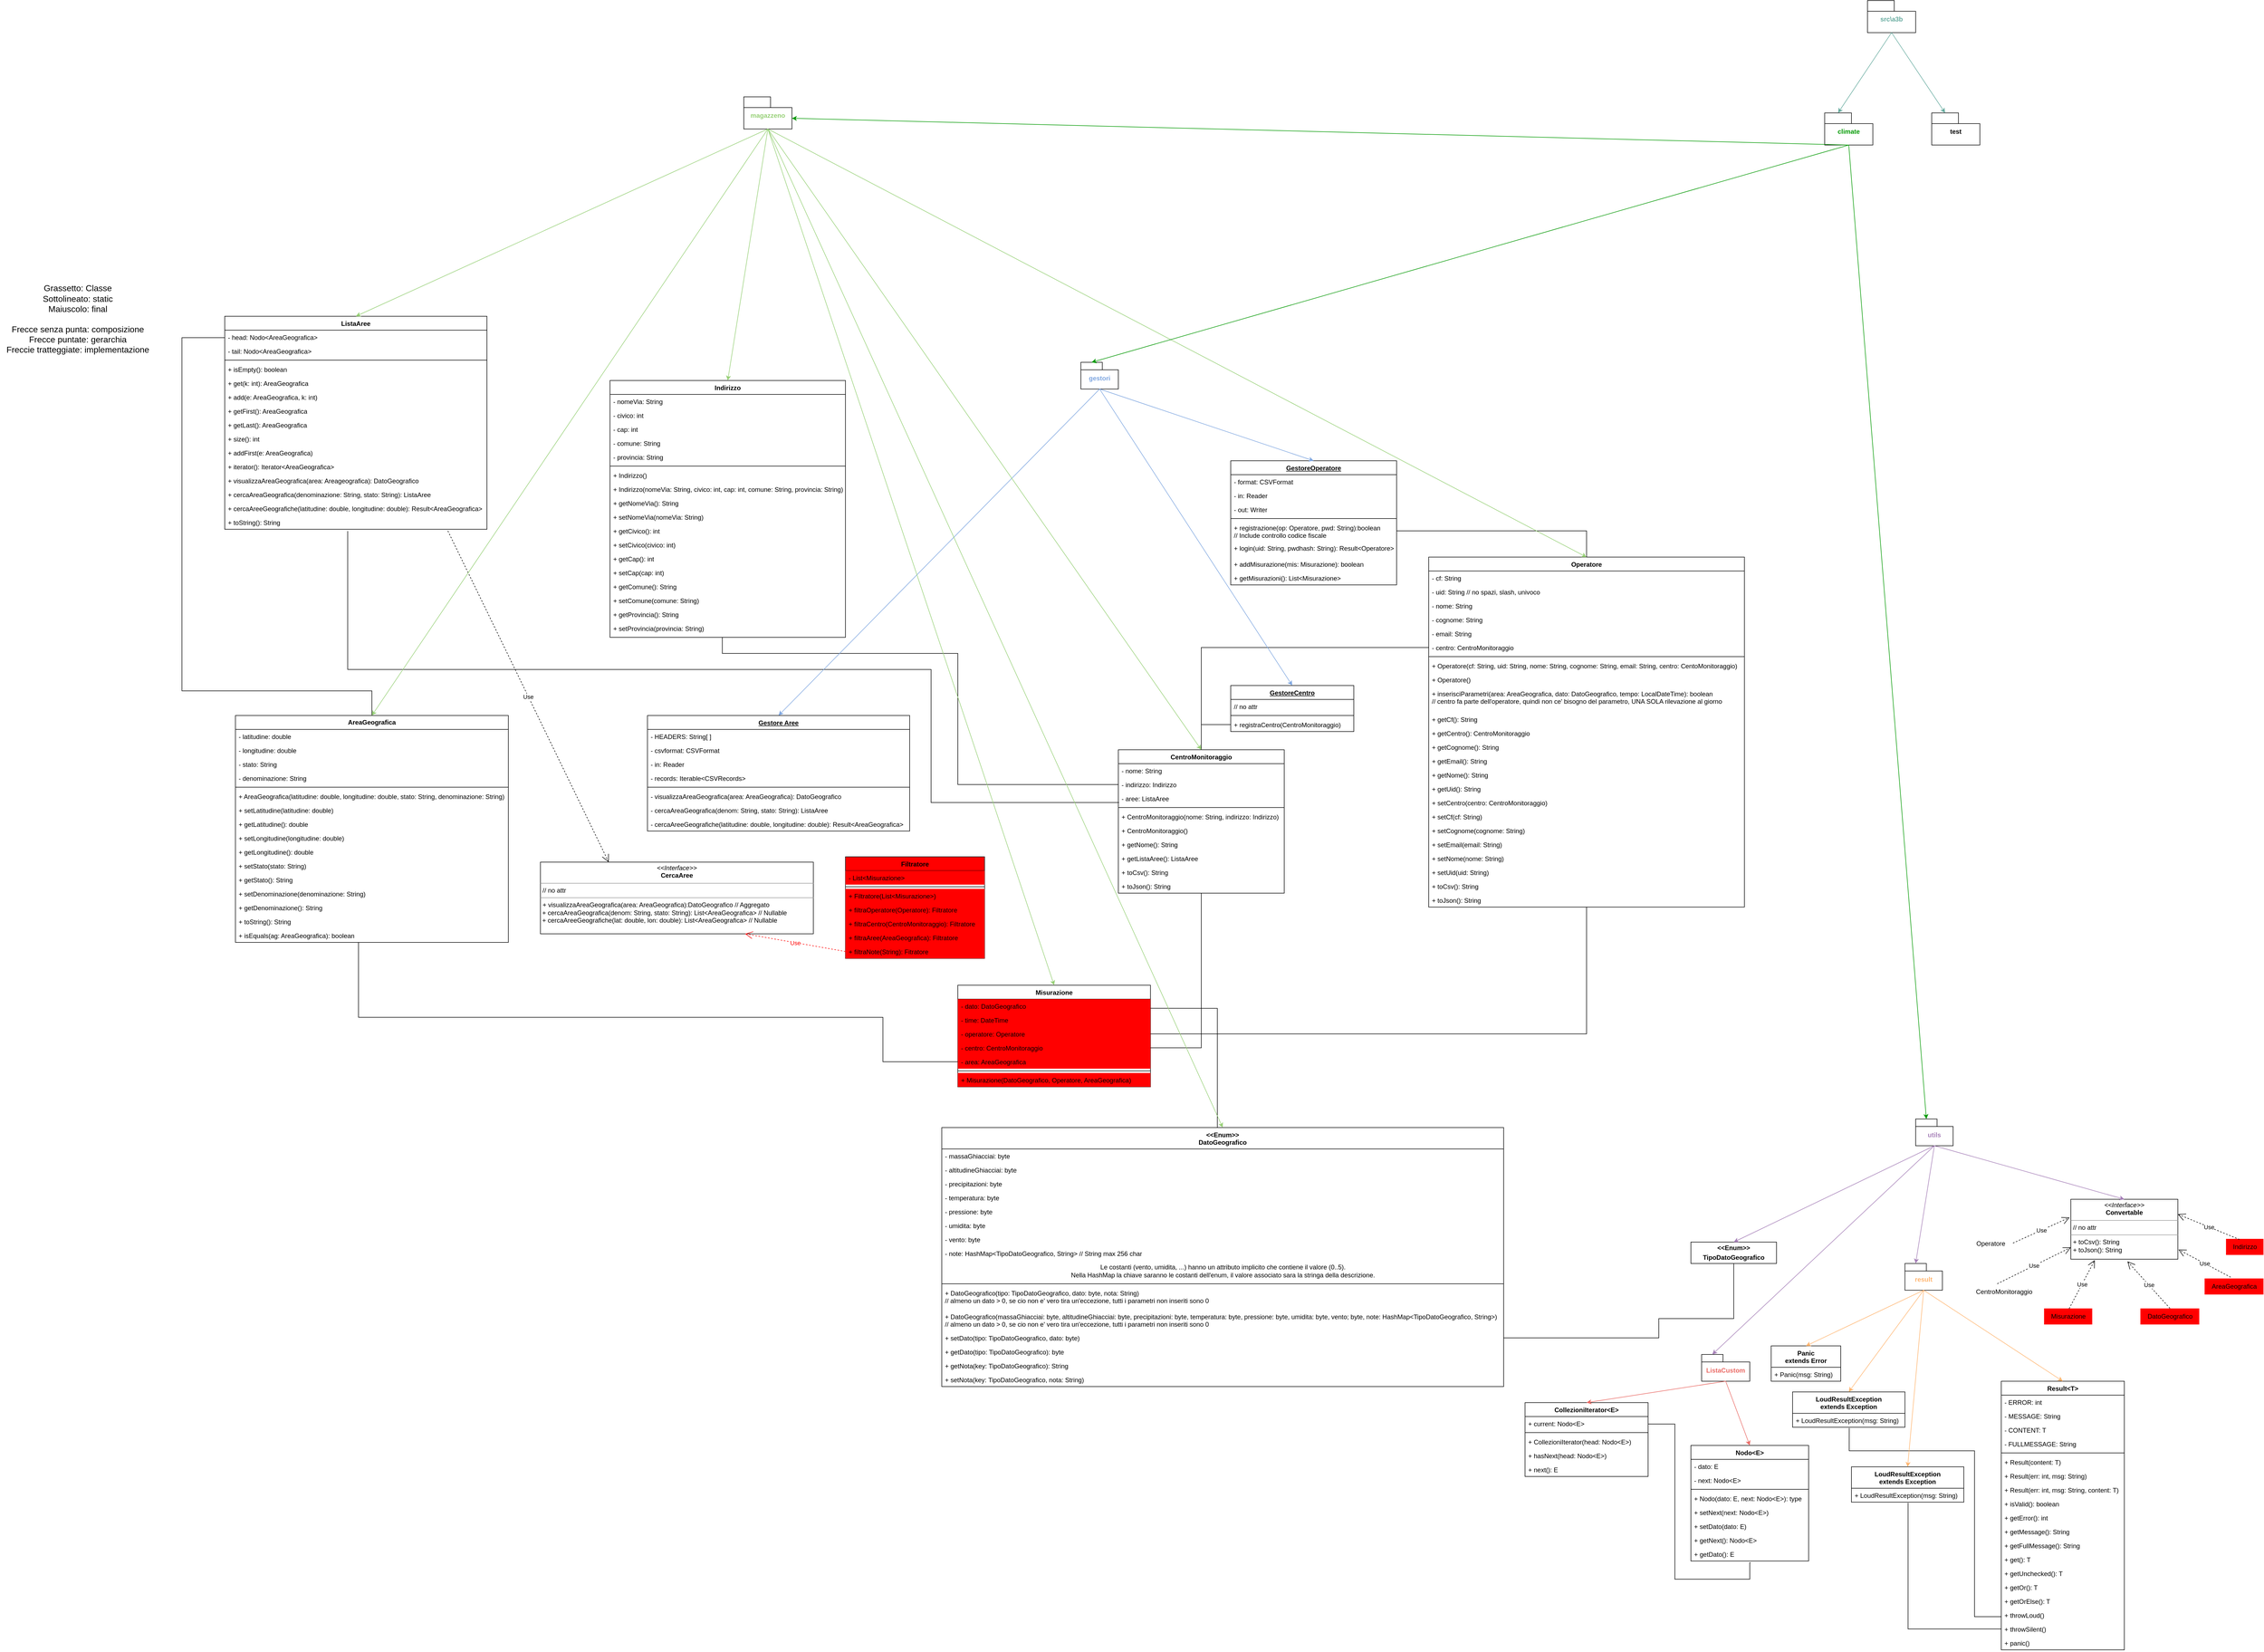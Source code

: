 <mxfile version="21.1.2" type="device">
  <diagram name="Server" id="AGUhUu6FTL9pFBDofL-d">
    <mxGraphModel dx="8750" dy="4745" grid="1" gridSize="10" guides="1" tooltips="1" connect="1" arrows="1" fold="1" page="0" pageScale="1" pageWidth="827" pageHeight="1169" math="0" shadow="0">
      <root>
        <mxCell id="0" />
        <mxCell id="1" parent="0" />
        <mxCell id="JxGRCyyDZtDp2fDfsdCm-1" value="&lt;b&gt;AreaGeografica&lt;/b&gt;" style="swimlane;fontStyle=0;childLayout=stackLayout;horizontal=1;startSize=26;fillColor=none;horizontalStack=0;resizeParent=1;resizeParentMax=0;resizeLast=0;collapsible=1;marginBottom=0;whiteSpace=wrap;html=1;" parent="1" vertex="1">
          <mxGeometry x="-1110" y="-264" width="510" height="424" as="geometry" />
        </mxCell>
        <mxCell id="JxGRCyyDZtDp2fDfsdCm-2" value="- latitudine: double" style="text;strokeColor=none;fillColor=none;align=left;verticalAlign=top;spacingLeft=4;spacingRight=4;overflow=hidden;rotatable=0;points=[[0,0.5],[1,0.5]];portConstraint=eastwest;whiteSpace=wrap;html=1;" parent="JxGRCyyDZtDp2fDfsdCm-1" vertex="1">
          <mxGeometry y="26" width="510" height="26" as="geometry" />
        </mxCell>
        <mxCell id="JxGRCyyDZtDp2fDfsdCm-3" value="- longitudine: double" style="text;strokeColor=none;fillColor=none;align=left;verticalAlign=top;spacingLeft=4;spacingRight=4;overflow=hidden;rotatable=0;points=[[0,0.5],[1,0.5]];portConstraint=eastwest;whiteSpace=wrap;html=1;" parent="JxGRCyyDZtDp2fDfsdCm-1" vertex="1">
          <mxGeometry y="52" width="510" height="26" as="geometry" />
        </mxCell>
        <mxCell id="JxGRCyyDZtDp2fDfsdCm-5" value="- stato: String" style="text;strokeColor=none;fillColor=none;align=left;verticalAlign=top;spacingLeft=4;spacingRight=4;overflow=hidden;rotatable=0;points=[[0,0.5],[1,0.5]];portConstraint=eastwest;whiteSpace=wrap;html=1;" parent="JxGRCyyDZtDp2fDfsdCm-1" vertex="1">
          <mxGeometry y="78" width="510" height="26" as="geometry" />
        </mxCell>
        <mxCell id="JxGRCyyDZtDp2fDfsdCm-4" value="- denominazione: String" style="text;strokeColor=none;fillColor=none;align=left;verticalAlign=top;spacingLeft=4;spacingRight=4;overflow=hidden;rotatable=0;points=[[0,0.5],[1,0.5]];portConstraint=eastwest;whiteSpace=wrap;html=1;" parent="JxGRCyyDZtDp2fDfsdCm-1" vertex="1">
          <mxGeometry y="104" width="510" height="26" as="geometry" />
        </mxCell>
        <mxCell id="CR_k1ErsiSNvkhVKo7Lu-42" value="" style="line;strokeWidth=1;fillColor=none;align=left;verticalAlign=middle;spacingTop=-1;spacingLeft=3;spacingRight=3;rotatable=0;labelPosition=right;points=[];portConstraint=eastwest;strokeColor=inherit;" parent="JxGRCyyDZtDp2fDfsdCm-1" vertex="1">
          <mxGeometry y="130" width="510" height="8" as="geometry" />
        </mxCell>
        <mxCell id="CR_k1ErsiSNvkhVKo7Lu-44" value="+ AreaGeografica(latitudine: double, longitudine: double, stato: String, denominazione: String)" style="text;strokeColor=none;fillColor=none;align=left;verticalAlign=top;spacingLeft=4;spacingRight=4;overflow=hidden;rotatable=0;points=[[0,0.5],[1,0.5]];portConstraint=eastwest;whiteSpace=wrap;html=1;" parent="JxGRCyyDZtDp2fDfsdCm-1" vertex="1">
          <mxGeometry y="138" width="510" height="26" as="geometry" />
        </mxCell>
        <mxCell id="1Jdt_GYBsg09ojtfNfTq-11" value="+ setLatitudine(latitudine: double)" style="text;strokeColor=none;fillColor=none;align=left;verticalAlign=top;spacingLeft=4;spacingRight=4;overflow=hidden;rotatable=0;points=[[0,0.5],[1,0.5]];portConstraint=eastwest;whiteSpace=wrap;html=1;" parent="JxGRCyyDZtDp2fDfsdCm-1" vertex="1">
          <mxGeometry y="164" width="510" height="26" as="geometry" />
        </mxCell>
        <mxCell id="1Jdt_GYBsg09ojtfNfTq-12" value="+ getLatitudine(): double" style="text;strokeColor=none;fillColor=none;align=left;verticalAlign=top;spacingLeft=4;spacingRight=4;overflow=hidden;rotatable=0;points=[[0,0.5],[1,0.5]];portConstraint=eastwest;whiteSpace=wrap;html=1;" parent="JxGRCyyDZtDp2fDfsdCm-1" vertex="1">
          <mxGeometry y="190" width="510" height="26" as="geometry" />
        </mxCell>
        <mxCell id="1Jdt_GYBsg09ojtfNfTq-13" value="+ setLongitudine(longitudine: double)" style="text;strokeColor=none;fillColor=none;align=left;verticalAlign=top;spacingLeft=4;spacingRight=4;overflow=hidden;rotatable=0;points=[[0,0.5],[1,0.5]];portConstraint=eastwest;whiteSpace=wrap;html=1;" parent="JxGRCyyDZtDp2fDfsdCm-1" vertex="1">
          <mxGeometry y="216" width="510" height="26" as="geometry" />
        </mxCell>
        <mxCell id="1Jdt_GYBsg09ojtfNfTq-15" value="+ getLongitudine(): double" style="text;strokeColor=none;fillColor=none;align=left;verticalAlign=top;spacingLeft=4;spacingRight=4;overflow=hidden;rotatable=0;points=[[0,0.5],[1,0.5]];portConstraint=eastwest;whiteSpace=wrap;html=1;" parent="JxGRCyyDZtDp2fDfsdCm-1" vertex="1">
          <mxGeometry y="242" width="510" height="26" as="geometry" />
        </mxCell>
        <mxCell id="1Jdt_GYBsg09ojtfNfTq-16" value="+ setStato(stato: String)" style="text;strokeColor=none;fillColor=none;align=left;verticalAlign=top;spacingLeft=4;spacingRight=4;overflow=hidden;rotatable=0;points=[[0,0.5],[1,0.5]];portConstraint=eastwest;whiteSpace=wrap;html=1;" parent="JxGRCyyDZtDp2fDfsdCm-1" vertex="1">
          <mxGeometry y="268" width="510" height="26" as="geometry" />
        </mxCell>
        <mxCell id="1Jdt_GYBsg09ojtfNfTq-17" value="+ getStato(): String" style="text;strokeColor=none;fillColor=none;align=left;verticalAlign=top;spacingLeft=4;spacingRight=4;overflow=hidden;rotatable=0;points=[[0,0.5],[1,0.5]];portConstraint=eastwest;whiteSpace=wrap;html=1;" parent="JxGRCyyDZtDp2fDfsdCm-1" vertex="1">
          <mxGeometry y="294" width="510" height="26" as="geometry" />
        </mxCell>
        <mxCell id="1Jdt_GYBsg09ojtfNfTq-18" value="+ setDenominazione(denominazione: String)" style="text;strokeColor=none;fillColor=none;align=left;verticalAlign=top;spacingLeft=4;spacingRight=4;overflow=hidden;rotatable=0;points=[[0,0.5],[1,0.5]];portConstraint=eastwest;whiteSpace=wrap;html=1;" parent="JxGRCyyDZtDp2fDfsdCm-1" vertex="1">
          <mxGeometry y="320" width="510" height="26" as="geometry" />
        </mxCell>
        <mxCell id="1Jdt_GYBsg09ojtfNfTq-19" value="+ getDenominazione(): String" style="text;strokeColor=none;fillColor=none;align=left;verticalAlign=top;spacingLeft=4;spacingRight=4;overflow=hidden;rotatable=0;points=[[0,0.5],[1,0.5]];portConstraint=eastwest;whiteSpace=wrap;html=1;" parent="JxGRCyyDZtDp2fDfsdCm-1" vertex="1">
          <mxGeometry y="346" width="510" height="26" as="geometry" />
        </mxCell>
        <mxCell id="1Jdt_GYBsg09ojtfNfTq-2" value="+ toString(): String" style="text;strokeColor=none;fillColor=none;align=left;verticalAlign=top;spacingLeft=4;spacingRight=4;overflow=hidden;rotatable=0;points=[[0,0.5],[1,0.5]];portConstraint=eastwest;whiteSpace=wrap;html=1;" parent="JxGRCyyDZtDp2fDfsdCm-1" vertex="1">
          <mxGeometry y="372" width="510" height="26" as="geometry" />
        </mxCell>
        <mxCell id="1Jdt_GYBsg09ojtfNfTq-1" value="+ isEquals(ag: AreaGeografica): boolean" style="text;strokeColor=none;fillColor=none;align=left;verticalAlign=top;spacingLeft=4;spacingRight=4;overflow=hidden;rotatable=0;points=[[0,0.5],[1,0.5]];portConstraint=eastwest;whiteSpace=wrap;html=1;" parent="JxGRCyyDZtDp2fDfsdCm-1" vertex="1">
          <mxGeometry y="398" width="510" height="26" as="geometry" />
        </mxCell>
        <mxCell id="JxGRCyyDZtDp2fDfsdCm-25" value="&amp;lt;&amp;lt;Enum&amp;gt;&amp;gt;&lt;br&gt;&lt;div&gt;DatoGeografico&lt;/div&gt;" style="swimlane;fontStyle=1;align=center;verticalAlign=top;childLayout=stackLayout;horizontal=1;startSize=40;horizontalStack=0;resizeParent=1;resizeParentMax=0;resizeLast=0;collapsible=1;marginBottom=0;whiteSpace=wrap;html=1;" parent="1" vertex="1">
          <mxGeometry x="210" y="506" width="1050" height="484" as="geometry" />
        </mxCell>
        <mxCell id="JxGRCyyDZtDp2fDfsdCm-34" value="&lt;div&gt;- massaGhiacciai: byte&lt;/div&gt;" style="text;strokeColor=none;fillColor=none;align=left;verticalAlign=top;spacingLeft=4;spacingRight=4;overflow=hidden;rotatable=0;points=[[0,0.5],[1,0.5]];portConstraint=eastwest;whiteSpace=wrap;html=1;" parent="JxGRCyyDZtDp2fDfsdCm-25" vertex="1">
          <mxGeometry y="40" width="1050" height="26" as="geometry" />
        </mxCell>
        <mxCell id="JxGRCyyDZtDp2fDfsdCm-33" value="- altitudineGhiacciai: byte" style="text;strokeColor=none;fillColor=none;align=left;verticalAlign=top;spacingLeft=4;spacingRight=4;overflow=hidden;rotatable=0;points=[[0,0.5],[1,0.5]];portConstraint=eastwest;whiteSpace=wrap;html=1;" parent="JxGRCyyDZtDp2fDfsdCm-25" vertex="1">
          <mxGeometry y="66" width="1050" height="26" as="geometry" />
        </mxCell>
        <mxCell id="JxGRCyyDZtDp2fDfsdCm-32" value="- precipitazioni: byte" style="text;strokeColor=none;fillColor=none;align=left;verticalAlign=top;spacingLeft=4;spacingRight=4;overflow=hidden;rotatable=0;points=[[0,0.5],[1,0.5]];portConstraint=eastwest;whiteSpace=wrap;html=1;" parent="JxGRCyyDZtDp2fDfsdCm-25" vertex="1">
          <mxGeometry y="92" width="1050" height="26" as="geometry" />
        </mxCell>
        <mxCell id="JxGRCyyDZtDp2fDfsdCm-30" value="- temperatura: byte" style="text;strokeColor=none;fillColor=none;align=left;verticalAlign=top;spacingLeft=4;spacingRight=4;overflow=hidden;rotatable=0;points=[[0,0.5],[1,0.5]];portConstraint=eastwest;whiteSpace=wrap;html=1;" parent="JxGRCyyDZtDp2fDfsdCm-25" vertex="1">
          <mxGeometry y="118" width="1050" height="26" as="geometry" />
        </mxCell>
        <mxCell id="JxGRCyyDZtDp2fDfsdCm-31" value="- pressione: byte" style="text;strokeColor=none;fillColor=none;align=left;verticalAlign=top;spacingLeft=4;spacingRight=4;overflow=hidden;rotatable=0;points=[[0,0.5],[1,0.5]];portConstraint=eastwest;whiteSpace=wrap;html=1;" parent="JxGRCyyDZtDp2fDfsdCm-25" vertex="1">
          <mxGeometry y="144" width="1050" height="26" as="geometry" />
        </mxCell>
        <mxCell id="JxGRCyyDZtDp2fDfsdCm-29" value="- umidita: byte" style="text;strokeColor=none;fillColor=none;align=left;verticalAlign=top;spacingLeft=4;spacingRight=4;overflow=hidden;rotatable=0;points=[[0,0.5],[1,0.5]];portConstraint=eastwest;whiteSpace=wrap;html=1;" parent="JxGRCyyDZtDp2fDfsdCm-25" vertex="1">
          <mxGeometry y="170" width="1050" height="26" as="geometry" />
        </mxCell>
        <mxCell id="JxGRCyyDZtDp2fDfsdCm-26" value="- vento: byte" style="text;strokeColor=none;fillColor=none;align=left;verticalAlign=top;spacingLeft=4;spacingRight=4;overflow=hidden;rotatable=0;points=[[0,0.5],[1,0.5]];portConstraint=eastwest;whiteSpace=wrap;html=1;" parent="JxGRCyyDZtDp2fDfsdCm-25" vertex="1">
          <mxGeometry y="196" width="1050" height="26" as="geometry" />
        </mxCell>
        <mxCell id="JxGRCyyDZtDp2fDfsdCm-37" value="- note: HashMap&amp;lt;TipoDatoGeografico, String&amp;gt; // String max 256 char" style="text;strokeColor=none;fillColor=none;align=left;verticalAlign=top;spacingLeft=4;spacingRight=4;overflow=hidden;rotatable=0;points=[[0,0.5],[1,0.5]];portConstraint=eastwest;whiteSpace=wrap;html=1;" parent="JxGRCyyDZtDp2fDfsdCm-25" vertex="1">
          <mxGeometry y="222" width="1050" height="26" as="geometry" />
        </mxCell>
        <mxCell id="CR_k1ErsiSNvkhVKo7Lu-2" value="&lt;div&gt;Le costanti (vento, umidita, ...) hanno un attributo implicito che contiene il valore (0..5).&lt;/div&gt;&lt;div&gt;Nella HashMap la chiave saranno le costanti dell&#39;enum, il valore associato sara la stringa della descrizione.&lt;br&gt;&lt;/div&gt;" style="text;html=1;align=center;verticalAlign=middle;resizable=0;points=[];autosize=1;strokeColor=none;fillColor=none;" parent="JxGRCyyDZtDp2fDfsdCm-25" vertex="1">
          <mxGeometry y="248" width="1050" height="40" as="geometry" />
        </mxCell>
        <mxCell id="JxGRCyyDZtDp2fDfsdCm-27" value="" style="line;strokeWidth=1;fillColor=none;align=left;verticalAlign=middle;spacingTop=-1;spacingLeft=3;spacingRight=3;rotatable=0;labelPosition=right;points=[];portConstraint=eastwest;strokeColor=inherit;" parent="JxGRCyyDZtDp2fDfsdCm-25" vertex="1">
          <mxGeometry y="288" width="1050" height="8" as="geometry" />
        </mxCell>
        <mxCell id="1Jdt_GYBsg09ojtfNfTq-9" value="&lt;div&gt;+ DatoGeografico(tipo: TipoDatoGeografico, dato: byte, nota: String)&lt;/div&gt;&lt;div&gt;// almeno un dato &amp;gt; 0, se cio non e&#39; vero tira un&#39;eccezione, tutti i parametri non inseriti sono 0&lt;/div&gt;" style="text;strokeColor=none;fillColor=none;align=left;verticalAlign=top;spacingLeft=4;spacingRight=4;overflow=hidden;rotatable=0;points=[[0,0.5],[1,0.5]];portConstraint=eastwest;whiteSpace=wrap;html=1;" parent="JxGRCyyDZtDp2fDfsdCm-25" vertex="1">
          <mxGeometry y="296" width="1050" height="44" as="geometry" />
        </mxCell>
        <mxCell id="CR_k1ErsiSNvkhVKo7Lu-45" value="&lt;div&gt;+ DatoGeografico(massaGhiacciai: byte, altitudineGhiacciai: byte, precipitazioni: byte, temperatura: byte, pressione: byte, umidita: byte, vento; byte, note: HashMap&amp;lt;TipoDatoGeografico, String&amp;gt;)&lt;/div&gt;&lt;div&gt;// almeno un dato &amp;gt; 0, se cio non e&#39; vero tira un&#39;eccezione, tutti i parametri non inseriti sono 0&lt;/div&gt;" style="text;strokeColor=none;fillColor=none;align=left;verticalAlign=top;spacingLeft=4;spacingRight=4;overflow=hidden;rotatable=0;points=[[0,0.5],[1,0.5]];portConstraint=eastwest;whiteSpace=wrap;html=1;" parent="JxGRCyyDZtDp2fDfsdCm-25" vertex="1">
          <mxGeometry y="340" width="1050" height="40" as="geometry" />
        </mxCell>
        <mxCell id="1Jdt_GYBsg09ojtfNfTq-23" value="+ setDato(tipo: TipoDatoGeografico, dato: byte)" style="text;strokeColor=none;fillColor=none;align=left;verticalAlign=top;spacingLeft=4;spacingRight=4;overflow=hidden;rotatable=0;points=[[0,0.5],[1,0.5]];portConstraint=eastwest;whiteSpace=wrap;html=1;" parent="JxGRCyyDZtDp2fDfsdCm-25" vertex="1">
          <mxGeometry y="380" width="1050" height="26" as="geometry" />
        </mxCell>
        <mxCell id="1Jdt_GYBsg09ojtfNfTq-22" value="+ getDato(tipo: TipoDatoGeografico): byte" style="text;strokeColor=none;fillColor=none;align=left;verticalAlign=top;spacingLeft=4;spacingRight=4;overflow=hidden;rotatable=0;points=[[0,0.5],[1,0.5]];portConstraint=eastwest;whiteSpace=wrap;html=1;" parent="JxGRCyyDZtDp2fDfsdCm-25" vertex="1">
          <mxGeometry y="406" width="1050" height="26" as="geometry" />
        </mxCell>
        <mxCell id="JxGRCyyDZtDp2fDfsdCm-38" value="+ getNota(key: TipoDatoGeografico): String" style="text;strokeColor=none;fillColor=none;align=left;verticalAlign=top;spacingLeft=4;spacingRight=4;overflow=hidden;rotatable=0;points=[[0,0.5],[1,0.5]];portConstraint=eastwest;whiteSpace=wrap;html=1;" parent="JxGRCyyDZtDp2fDfsdCm-25" vertex="1">
          <mxGeometry y="432" width="1050" height="26" as="geometry" />
        </mxCell>
        <mxCell id="1Jdt_GYBsg09ojtfNfTq-10" value="+ setNota(key: TipoDatoGeografico, nota: String)" style="text;strokeColor=none;fillColor=none;align=left;verticalAlign=top;spacingLeft=4;spacingRight=4;overflow=hidden;rotatable=0;points=[[0,0.5],[1,0.5]];portConstraint=eastwest;whiteSpace=wrap;html=1;" parent="JxGRCyyDZtDp2fDfsdCm-25" vertex="1">
          <mxGeometry y="458" width="1050" height="26" as="geometry" />
        </mxCell>
        <mxCell id="CR_k1ErsiSNvkhVKo7Lu-3" value="Operatore" style="swimlane;fontStyle=1;align=center;verticalAlign=top;childLayout=stackLayout;horizontal=1;startSize=26;horizontalStack=0;resizeParent=1;resizeParentMax=0;resizeLast=0;collapsible=1;marginBottom=0;whiteSpace=wrap;html=1;" parent="1" vertex="1">
          <mxGeometry x="1120" y="-560" width="590" height="654" as="geometry" />
        </mxCell>
        <mxCell id="CR_k1ErsiSNvkhVKo7Lu-8" value="- cf: String" style="text;strokeColor=none;fillColor=none;align=left;verticalAlign=top;spacingLeft=4;spacingRight=4;overflow=hidden;rotatable=0;points=[[0,0.5],[1,0.5]];portConstraint=eastwest;whiteSpace=wrap;html=1;" parent="CR_k1ErsiSNvkhVKo7Lu-3" vertex="1">
          <mxGeometry y="26" width="590" height="26" as="geometry" />
        </mxCell>
        <mxCell id="CR_k1ErsiSNvkhVKo7Lu-14" value="- uid: String // no spazi, slash, univoco" style="text;strokeColor=none;fillColor=none;align=left;verticalAlign=top;spacingLeft=4;spacingRight=4;overflow=hidden;rotatable=0;points=[[0,0.5],[1,0.5]];portConstraint=eastwest;whiteSpace=wrap;html=1;" parent="CR_k1ErsiSNvkhVKo7Lu-3" vertex="1">
          <mxGeometry y="52" width="590" height="26" as="geometry" />
        </mxCell>
        <mxCell id="CR_k1ErsiSNvkhVKo7Lu-4" value="- nome: String" style="text;strokeColor=none;fillColor=none;align=left;verticalAlign=top;spacingLeft=4;spacingRight=4;overflow=hidden;rotatable=0;points=[[0,0.5],[1,0.5]];portConstraint=eastwest;whiteSpace=wrap;html=1;" parent="CR_k1ErsiSNvkhVKo7Lu-3" vertex="1">
          <mxGeometry y="78" width="590" height="26" as="geometry" />
        </mxCell>
        <mxCell id="CR_k1ErsiSNvkhVKo7Lu-7" value="- cognome: String" style="text;strokeColor=none;fillColor=none;align=left;verticalAlign=top;spacingLeft=4;spacingRight=4;overflow=hidden;rotatable=0;points=[[0,0.5],[1,0.5]];portConstraint=eastwest;whiteSpace=wrap;html=1;" parent="CR_k1ErsiSNvkhVKo7Lu-3" vertex="1">
          <mxGeometry y="104" width="590" height="26" as="geometry" />
        </mxCell>
        <mxCell id="CR_k1ErsiSNvkhVKo7Lu-13" value="&lt;div&gt;- email: String&lt;/div&gt;" style="text;strokeColor=none;fillColor=none;align=left;verticalAlign=top;spacingLeft=4;spacingRight=4;overflow=hidden;rotatable=0;points=[[0,0.5],[1,0.5]];portConstraint=eastwest;whiteSpace=wrap;html=1;" parent="CR_k1ErsiSNvkhVKo7Lu-3" vertex="1">
          <mxGeometry y="130" width="590" height="26" as="geometry" />
        </mxCell>
        <mxCell id="CR_k1ErsiSNvkhVKo7Lu-15" value="- centro: CentroMonitoraggio" style="text;strokeColor=none;fillColor=none;align=left;verticalAlign=top;spacingLeft=4;spacingRight=4;overflow=hidden;rotatable=0;points=[[0,0.5],[1,0.5]];portConstraint=eastwest;whiteSpace=wrap;html=1;" parent="CR_k1ErsiSNvkhVKo7Lu-3" vertex="1">
          <mxGeometry y="156" width="590" height="26" as="geometry" />
        </mxCell>
        <mxCell id="CR_k1ErsiSNvkhVKo7Lu-5" value="" style="line;strokeWidth=1;fillColor=none;align=left;verticalAlign=middle;spacingTop=-1;spacingLeft=3;spacingRight=3;rotatable=0;labelPosition=right;points=[];portConstraint=eastwest;strokeColor=inherit;" parent="CR_k1ErsiSNvkhVKo7Lu-3" vertex="1">
          <mxGeometry y="182" width="590" height="8" as="geometry" />
        </mxCell>
        <mxCell id="CR_k1ErsiSNvkhVKo7Lu-6" value="+ Operatore(cf: String, uid: String, nome: String, cognome: String, email: String, centro: CentoMonitoraggio)" style="text;strokeColor=none;fillColor=none;align=left;verticalAlign=top;spacingLeft=4;spacingRight=4;overflow=hidden;rotatable=0;points=[[0,0.5],[1,0.5]];portConstraint=eastwest;whiteSpace=wrap;html=1;" parent="CR_k1ErsiSNvkhVKo7Lu-3" vertex="1">
          <mxGeometry y="190" width="590" height="26" as="geometry" />
        </mxCell>
        <mxCell id="CR_k1ErsiSNvkhVKo7Lu-40" value="+ Operatore()" style="text;strokeColor=none;fillColor=none;align=left;verticalAlign=top;spacingLeft=4;spacingRight=4;overflow=hidden;rotatable=0;points=[[0,0.5],[1,0.5]];portConstraint=eastwest;whiteSpace=wrap;html=1;" parent="CR_k1ErsiSNvkhVKo7Lu-3" vertex="1">
          <mxGeometry y="216" width="590" height="26" as="geometry" />
        </mxCell>
        <mxCell id="CR_k1ErsiSNvkhVKo7Lu-75" value="&lt;div&gt;+ inserisciParametri(area: AreaGeografica, dato: DatoGeografico, tempo: LocalDateTime): boolean&lt;/div&gt;&lt;div&gt;// centro fa parte dell&#39;operatore, quindi non ce&#39; bisogno del parametro, UNA SOLA rilevazione al giorno&lt;/div&gt;" style="text;strokeColor=none;fillColor=none;align=left;verticalAlign=top;spacingLeft=4;spacingRight=4;overflow=hidden;rotatable=0;points=[[0,0.5],[1,0.5]];portConstraint=eastwest;whiteSpace=wrap;html=1;" parent="CR_k1ErsiSNvkhVKo7Lu-3" vertex="1">
          <mxGeometry y="242" width="590" height="48" as="geometry" />
        </mxCell>
        <mxCell id="1Jdt_GYBsg09ojtfNfTq-53" value="+ getCf(): String" style="text;strokeColor=none;fillColor=none;align=left;verticalAlign=top;spacingLeft=4;spacingRight=4;overflow=hidden;rotatable=0;points=[[0,0.5],[1,0.5]];portConstraint=eastwest;whiteSpace=wrap;html=1;" parent="CR_k1ErsiSNvkhVKo7Lu-3" vertex="1">
          <mxGeometry y="290" width="590" height="26" as="geometry" />
        </mxCell>
        <mxCell id="1Jdt_GYBsg09ojtfNfTq-59" value="+ getCentro(): CentroMonitoraggio" style="text;strokeColor=none;fillColor=none;align=left;verticalAlign=top;spacingLeft=4;spacingRight=4;overflow=hidden;rotatable=0;points=[[0,0.5],[1,0.5]];portConstraint=eastwest;whiteSpace=wrap;html=1;" parent="CR_k1ErsiSNvkhVKo7Lu-3" vertex="1">
          <mxGeometry y="316" width="590" height="26" as="geometry" />
        </mxCell>
        <mxCell id="1Jdt_GYBsg09ojtfNfTq-60" value="+ getCognome(): String" style="text;strokeColor=none;fillColor=none;align=left;verticalAlign=top;spacingLeft=4;spacingRight=4;overflow=hidden;rotatable=0;points=[[0,0.5],[1,0.5]];portConstraint=eastwest;whiteSpace=wrap;html=1;" parent="CR_k1ErsiSNvkhVKo7Lu-3" vertex="1">
          <mxGeometry y="342" width="590" height="26" as="geometry" />
        </mxCell>
        <mxCell id="1Jdt_GYBsg09ojtfNfTq-61" value="+ getEmail(): String" style="text;strokeColor=none;fillColor=none;align=left;verticalAlign=top;spacingLeft=4;spacingRight=4;overflow=hidden;rotatable=0;points=[[0,0.5],[1,0.5]];portConstraint=eastwest;whiteSpace=wrap;html=1;" parent="CR_k1ErsiSNvkhVKo7Lu-3" vertex="1">
          <mxGeometry y="368" width="590" height="26" as="geometry" />
        </mxCell>
        <mxCell id="1Jdt_GYBsg09ojtfNfTq-62" value="+ getNome(): String" style="text;strokeColor=none;fillColor=none;align=left;verticalAlign=top;spacingLeft=4;spacingRight=4;overflow=hidden;rotatable=0;points=[[0,0.5],[1,0.5]];portConstraint=eastwest;whiteSpace=wrap;html=1;" parent="CR_k1ErsiSNvkhVKo7Lu-3" vertex="1">
          <mxGeometry y="394" width="590" height="26" as="geometry" />
        </mxCell>
        <mxCell id="1Jdt_GYBsg09ojtfNfTq-63" value="+ getUid(): String" style="text;strokeColor=none;fillColor=none;align=left;verticalAlign=top;spacingLeft=4;spacingRight=4;overflow=hidden;rotatable=0;points=[[0,0.5],[1,0.5]];portConstraint=eastwest;whiteSpace=wrap;html=1;" parent="CR_k1ErsiSNvkhVKo7Lu-3" vertex="1">
          <mxGeometry y="420" width="590" height="26" as="geometry" />
        </mxCell>
        <mxCell id="1Jdt_GYBsg09ojtfNfTq-52" value="+ setCentro(centro: CentroMonitoraggio)" style="text;strokeColor=none;fillColor=none;align=left;verticalAlign=top;spacingLeft=4;spacingRight=4;overflow=hidden;rotatable=0;points=[[0,0.5],[1,0.5]];portConstraint=eastwest;whiteSpace=wrap;html=1;" parent="CR_k1ErsiSNvkhVKo7Lu-3" vertex="1">
          <mxGeometry y="446" width="590" height="26" as="geometry" />
        </mxCell>
        <mxCell id="1Jdt_GYBsg09ojtfNfTq-54" value="+ setCf(cf: String)" style="text;strokeColor=none;fillColor=none;align=left;verticalAlign=top;spacingLeft=4;spacingRight=4;overflow=hidden;rotatable=0;points=[[0,0.5],[1,0.5]];portConstraint=eastwest;whiteSpace=wrap;html=1;" parent="CR_k1ErsiSNvkhVKo7Lu-3" vertex="1">
          <mxGeometry y="472" width="590" height="26" as="geometry" />
        </mxCell>
        <mxCell id="1Jdt_GYBsg09ojtfNfTq-55" value="+ setCognome(cognome: String)" style="text;strokeColor=none;fillColor=none;align=left;verticalAlign=top;spacingLeft=4;spacingRight=4;overflow=hidden;rotatable=0;points=[[0,0.5],[1,0.5]];portConstraint=eastwest;whiteSpace=wrap;html=1;" parent="CR_k1ErsiSNvkhVKo7Lu-3" vertex="1">
          <mxGeometry y="498" width="590" height="26" as="geometry" />
        </mxCell>
        <mxCell id="1Jdt_GYBsg09ojtfNfTq-57" value="+ setEmail(email: String)" style="text;strokeColor=none;fillColor=none;align=left;verticalAlign=top;spacingLeft=4;spacingRight=4;overflow=hidden;rotatable=0;points=[[0,0.5],[1,0.5]];portConstraint=eastwest;whiteSpace=wrap;html=1;" parent="CR_k1ErsiSNvkhVKo7Lu-3" vertex="1">
          <mxGeometry y="524" width="590" height="26" as="geometry" />
        </mxCell>
        <mxCell id="1Jdt_GYBsg09ojtfNfTq-56" value="+ setNome(nome: String)" style="text;strokeColor=none;fillColor=none;align=left;verticalAlign=top;spacingLeft=4;spacingRight=4;overflow=hidden;rotatable=0;points=[[0,0.5],[1,0.5]];portConstraint=eastwest;whiteSpace=wrap;html=1;" parent="CR_k1ErsiSNvkhVKo7Lu-3" vertex="1">
          <mxGeometry y="550" width="590" height="26" as="geometry" />
        </mxCell>
        <mxCell id="1Jdt_GYBsg09ojtfNfTq-58" value="+ setUid(uid: String)" style="text;strokeColor=none;fillColor=none;align=left;verticalAlign=top;spacingLeft=4;spacingRight=4;overflow=hidden;rotatable=0;points=[[0,0.5],[1,0.5]];portConstraint=eastwest;whiteSpace=wrap;html=1;" parent="CR_k1ErsiSNvkhVKo7Lu-3" vertex="1">
          <mxGeometry y="576" width="590" height="26" as="geometry" />
        </mxCell>
        <mxCell id="bdjX0r9fJMQ_H3sQ5ACj-9" value="+ toCsv(): String" style="text;strokeColor=none;fillColor=none;align=left;verticalAlign=top;spacingLeft=4;spacingRight=4;overflow=hidden;rotatable=0;points=[[0,0.5],[1,0.5]];portConstraint=eastwest;whiteSpace=wrap;html=1;" vertex="1" parent="CR_k1ErsiSNvkhVKo7Lu-3">
          <mxGeometry y="602" width="590" height="26" as="geometry" />
        </mxCell>
        <mxCell id="bdjX0r9fJMQ_H3sQ5ACj-8" value="+ toJson(): String" style="text;strokeColor=none;fillColor=none;align=left;verticalAlign=top;spacingLeft=4;spacingRight=4;overflow=hidden;rotatable=0;points=[[0,0.5],[1,0.5]];portConstraint=eastwest;whiteSpace=wrap;html=1;" vertex="1" parent="CR_k1ErsiSNvkhVKo7Lu-3">
          <mxGeometry y="628" width="590" height="26" as="geometry" />
        </mxCell>
        <mxCell id="CR_k1ErsiSNvkhVKo7Lu-16" value="&lt;u&gt;GestoreOperatore&lt;/u&gt;" style="swimlane;fontStyle=1;align=center;verticalAlign=top;childLayout=stackLayout;horizontal=1;startSize=26;horizontalStack=0;resizeParent=1;resizeParentMax=0;resizeLast=0;collapsible=1;marginBottom=0;whiteSpace=wrap;html=1;" parent="1" vertex="1">
          <mxGeometry x="750" y="-740" width="310" height="232" as="geometry">
            <mxRectangle x="870" y="-630" width="140" height="30" as="alternateBounds" />
          </mxGeometry>
        </mxCell>
        <mxCell id="CR_k1ErsiSNvkhVKo7Lu-17" value="- format: CSVFormat" style="text;strokeColor=none;fillColor=none;align=left;verticalAlign=top;spacingLeft=4;spacingRight=4;overflow=hidden;rotatable=0;points=[[0,0.5],[1,0.5]];portConstraint=eastwest;whiteSpace=wrap;html=1;" parent="CR_k1ErsiSNvkhVKo7Lu-16" vertex="1">
          <mxGeometry y="26" width="310" height="26" as="geometry" />
        </mxCell>
        <mxCell id="1Jdt_GYBsg09ojtfNfTq-24" value="- in: Reader" style="text;strokeColor=none;fillColor=none;align=left;verticalAlign=top;spacingLeft=4;spacingRight=4;overflow=hidden;rotatable=0;points=[[0,0.5],[1,0.5]];portConstraint=eastwest;whiteSpace=wrap;html=1;" parent="CR_k1ErsiSNvkhVKo7Lu-16" vertex="1">
          <mxGeometry y="52" width="310" height="26" as="geometry" />
        </mxCell>
        <mxCell id="1Jdt_GYBsg09ojtfNfTq-25" value="- out: Writer" style="text;strokeColor=none;fillColor=none;align=left;verticalAlign=top;spacingLeft=4;spacingRight=4;overflow=hidden;rotatable=0;points=[[0,0.5],[1,0.5]];portConstraint=eastwest;whiteSpace=wrap;html=1;" parent="CR_k1ErsiSNvkhVKo7Lu-16" vertex="1">
          <mxGeometry y="78" width="310" height="26" as="geometry" />
        </mxCell>
        <mxCell id="CR_k1ErsiSNvkhVKo7Lu-18" value="" style="line;strokeWidth=1;fillColor=none;align=left;verticalAlign=middle;spacingTop=-1;spacingLeft=3;spacingRight=3;rotatable=0;labelPosition=right;points=[];portConstraint=eastwest;strokeColor=inherit;" parent="CR_k1ErsiSNvkhVKo7Lu-16" vertex="1">
          <mxGeometry y="104" width="310" height="8" as="geometry" />
        </mxCell>
        <mxCell id="CR_k1ErsiSNvkhVKo7Lu-19" value="&lt;div&gt;+ registrazione(op: Operatore, pwd: String):boolean&lt;/div&gt;&lt;div&gt;// Include controllo codice fiscale&lt;br&gt;&lt;/div&gt;" style="text;strokeColor=none;fillColor=none;align=left;verticalAlign=top;spacingLeft=4;spacingRight=4;overflow=hidden;rotatable=0;points=[[0,0.5],[1,0.5]];portConstraint=eastwest;whiteSpace=wrap;html=1;" parent="CR_k1ErsiSNvkhVKo7Lu-16" vertex="1">
          <mxGeometry y="112" width="310" height="38" as="geometry" />
        </mxCell>
        <mxCell id="CR_k1ErsiSNvkhVKo7Lu-25" value="+ login(uid: String, pwdhash: String): Result&amp;lt;Operatore&amp;gt;" style="text;strokeColor=none;fillColor=none;align=left;verticalAlign=top;spacingLeft=4;spacingRight=4;overflow=hidden;rotatable=0;points=[[0,0.5],[1,0.5]];portConstraint=eastwest;whiteSpace=wrap;html=1;" parent="CR_k1ErsiSNvkhVKo7Lu-16" vertex="1">
          <mxGeometry y="150" width="310" height="30" as="geometry" />
        </mxCell>
        <mxCell id="1Jdt_GYBsg09ojtfNfTq-27" value="+ addMisurazione(mis: Misurazione): boolean" style="text;strokeColor=none;fillColor=none;align=left;verticalAlign=top;spacingLeft=4;spacingRight=4;overflow=hidden;rotatable=0;points=[[0,0.5],[1,0.5]];portConstraint=eastwest;whiteSpace=wrap;html=1;" parent="CR_k1ErsiSNvkhVKo7Lu-16" vertex="1">
          <mxGeometry y="180" width="310" height="26" as="geometry" />
        </mxCell>
        <mxCell id="1Jdt_GYBsg09ojtfNfTq-28" value="+ getMisurazioni(): List&amp;lt;Misurazione&amp;gt;" style="text;strokeColor=none;fillColor=none;align=left;verticalAlign=top;spacingLeft=4;spacingRight=4;overflow=hidden;rotatable=0;points=[[0,0.5],[1,0.5]];portConstraint=eastwest;whiteSpace=wrap;html=1;" parent="CR_k1ErsiSNvkhVKo7Lu-16" vertex="1">
          <mxGeometry y="206" width="310" height="26" as="geometry" />
        </mxCell>
        <mxCell id="CR_k1ErsiSNvkhVKo7Lu-20" value="CentroMonitoraggio" style="swimlane;fontStyle=1;align=center;verticalAlign=top;childLayout=stackLayout;horizontal=1;startSize=26;horizontalStack=0;resizeParent=1;resizeParentMax=0;resizeLast=0;collapsible=1;marginBottom=0;whiteSpace=wrap;html=1;" parent="1" vertex="1">
          <mxGeometry x="540" y="-200" width="310" height="268" as="geometry">
            <mxRectangle x="330" y="-394" width="160" height="30" as="alternateBounds" />
          </mxGeometry>
        </mxCell>
        <mxCell id="CR_k1ErsiSNvkhVKo7Lu-21" value="- nome: String" style="text;strokeColor=none;fillColor=none;align=left;verticalAlign=top;spacingLeft=4;spacingRight=4;overflow=hidden;rotatable=0;points=[[0,0.5],[1,0.5]];portConstraint=eastwest;whiteSpace=wrap;html=1;" parent="CR_k1ErsiSNvkhVKo7Lu-20" vertex="1">
          <mxGeometry y="26" width="310" height="26" as="geometry" />
        </mxCell>
        <mxCell id="CR_k1ErsiSNvkhVKo7Lu-46" value="- indirizzo: Indirizzo" style="text;strokeColor=none;fillColor=none;align=left;verticalAlign=top;spacingLeft=4;spacingRight=4;overflow=hidden;rotatable=0;points=[[0,0.5],[1,0.5]];portConstraint=eastwest;whiteSpace=wrap;html=1;" parent="CR_k1ErsiSNvkhVKo7Lu-20" vertex="1">
          <mxGeometry y="52" width="310" height="26" as="geometry" />
        </mxCell>
        <mxCell id="cc2GugJCtvvkN4oewJvx-11" value="- aree: ListaAree" style="text;strokeColor=none;fillColor=none;align=left;verticalAlign=top;spacingLeft=4;spacingRight=4;overflow=hidden;rotatable=0;points=[[0,0.5],[1,0.5]];portConstraint=eastwest;whiteSpace=wrap;html=1;" parent="CR_k1ErsiSNvkhVKo7Lu-20" vertex="1">
          <mxGeometry y="78" width="310" height="26" as="geometry" />
        </mxCell>
        <mxCell id="CR_k1ErsiSNvkhVKo7Lu-22" value="" style="line;strokeWidth=1;fillColor=none;align=left;verticalAlign=middle;spacingTop=-1;spacingLeft=3;spacingRight=3;rotatable=0;labelPosition=right;points=[];portConstraint=eastwest;strokeColor=inherit;" parent="CR_k1ErsiSNvkhVKo7Lu-20" vertex="1">
          <mxGeometry y="104" width="310" height="8" as="geometry" />
        </mxCell>
        <mxCell id="CR_k1ErsiSNvkhVKo7Lu-23" value="+ CentroMonitoraggio(nome: String, indirizzo: Indirizzo)" style="text;strokeColor=none;fillColor=none;align=left;verticalAlign=top;spacingLeft=4;spacingRight=4;overflow=hidden;rotatable=0;points=[[0,0.5],[1,0.5]];portConstraint=eastwest;whiteSpace=wrap;html=1;" parent="CR_k1ErsiSNvkhVKo7Lu-20" vertex="1">
          <mxGeometry y="112" width="310" height="26" as="geometry" />
        </mxCell>
        <mxCell id="1Jdt_GYBsg09ojtfNfTq-3" value="+ CentroMonitoraggio()" style="text;strokeColor=none;fillColor=none;align=left;verticalAlign=top;spacingLeft=4;spacingRight=4;overflow=hidden;rotatable=0;points=[[0,0.5],[1,0.5]];portConstraint=eastwest;whiteSpace=wrap;html=1;" parent="CR_k1ErsiSNvkhVKo7Lu-20" vertex="1">
          <mxGeometry y="138" width="310" height="26" as="geometry" />
        </mxCell>
        <mxCell id="bldTi9UOd9SJY0ahShX0-102" value="+ getNome(): String" style="text;strokeColor=none;fillColor=none;align=left;verticalAlign=top;spacingLeft=4;spacingRight=4;overflow=hidden;rotatable=0;points=[[0,0.5],[1,0.5]];portConstraint=eastwest;whiteSpace=wrap;html=1;" parent="CR_k1ErsiSNvkhVKo7Lu-20" vertex="1">
          <mxGeometry y="164" width="310" height="26" as="geometry" />
        </mxCell>
        <mxCell id="1Jdt_GYBsg09ojtfNfTq-6" value="+ getListaAree(): ListaAree" style="text;strokeColor=none;fillColor=none;align=left;verticalAlign=top;spacingLeft=4;spacingRight=4;overflow=hidden;rotatable=0;points=[[0,0.5],[1,0.5]];portConstraint=eastwest;whiteSpace=wrap;html=1;" parent="CR_k1ErsiSNvkhVKo7Lu-20" vertex="1">
          <mxGeometry y="190" width="310" height="26" as="geometry" />
        </mxCell>
        <mxCell id="1Jdt_GYBsg09ojtfNfTq-7" value="+ toCsv(): String" style="text;strokeColor=none;fillColor=none;align=left;verticalAlign=top;spacingLeft=4;spacingRight=4;overflow=hidden;rotatable=0;points=[[0,0.5],[1,0.5]];portConstraint=eastwest;whiteSpace=wrap;html=1;" parent="CR_k1ErsiSNvkhVKo7Lu-20" vertex="1">
          <mxGeometry y="216" width="310" height="26" as="geometry" />
        </mxCell>
        <mxCell id="bdjX0r9fJMQ_H3sQ5ACj-1" value="+ toJson(): String" style="text;strokeColor=none;fillColor=none;align=left;verticalAlign=top;spacingLeft=4;spacingRight=4;overflow=hidden;rotatable=0;points=[[0,0.5],[1,0.5]];portConstraint=eastwest;whiteSpace=wrap;html=1;" vertex="1" parent="CR_k1ErsiSNvkhVKo7Lu-20">
          <mxGeometry y="242" width="310" height="26" as="geometry" />
        </mxCell>
        <mxCell id="CR_k1ErsiSNvkhVKo7Lu-27" style="edgeStyle=orthogonalEdgeStyle;rounded=0;orthogonalLoop=1;jettySize=auto;html=1;strokeColor=default;endArrow=none;endFill=0;exitX=0;exitY=0.5;exitDx=0;exitDy=0;entryX=0.5;entryY=0;entryDx=0;entryDy=0;" parent="1" source="CR_k1ErsiSNvkhVKo7Lu-15" target="CR_k1ErsiSNvkhVKo7Lu-20" edge="1">
          <mxGeometry relative="1" as="geometry">
            <Array as="points">
              <mxPoint x="695" y="-391" />
            </Array>
          </mxGeometry>
        </mxCell>
        <mxCell id="CR_k1ErsiSNvkhVKo7Lu-38" style="edgeStyle=orthogonalEdgeStyle;rounded=0;orthogonalLoop=1;jettySize=auto;html=1;endArrow=none;endFill=0;entryX=0.5;entryY=0;entryDx=0;entryDy=0;" parent="1" source="CR_k1ErsiSNvkhVKo7Lu-19" target="CR_k1ErsiSNvkhVKo7Lu-3" edge="1">
          <mxGeometry relative="1" as="geometry" />
        </mxCell>
        <mxCell id="CR_k1ErsiSNvkhVKo7Lu-47" value="Indirizzo" style="swimlane;fontStyle=1;align=center;verticalAlign=top;childLayout=stackLayout;horizontal=1;startSize=26;horizontalStack=0;resizeParent=1;resizeParentMax=0;resizeLast=0;collapsible=1;marginBottom=0;whiteSpace=wrap;html=1;" parent="1" vertex="1">
          <mxGeometry x="-410" y="-890" width="440" height="480" as="geometry" />
        </mxCell>
        <mxCell id="CR_k1ErsiSNvkhVKo7Lu-52" value="- nomeVia: String" style="text;strokeColor=none;fillColor=none;align=left;verticalAlign=top;spacingLeft=4;spacingRight=4;overflow=hidden;rotatable=0;points=[[0,0.5],[1,0.5]];portConstraint=eastwest;whiteSpace=wrap;html=1;" parent="CR_k1ErsiSNvkhVKo7Lu-47" vertex="1">
          <mxGeometry y="26" width="440" height="26" as="geometry" />
        </mxCell>
        <mxCell id="CR_k1ErsiSNvkhVKo7Lu-53" value="- civico: int" style="text;strokeColor=none;fillColor=none;align=left;verticalAlign=top;spacingLeft=4;spacingRight=4;overflow=hidden;rotatable=0;points=[[0,0.5],[1,0.5]];portConstraint=eastwest;whiteSpace=wrap;html=1;" parent="CR_k1ErsiSNvkhVKo7Lu-47" vertex="1">
          <mxGeometry y="52" width="440" height="26" as="geometry" />
        </mxCell>
        <mxCell id="CR_k1ErsiSNvkhVKo7Lu-54" value="- cap: int" style="text;strokeColor=none;fillColor=none;align=left;verticalAlign=top;spacingLeft=4;spacingRight=4;overflow=hidden;rotatable=0;points=[[0,0.5],[1,0.5]];portConstraint=eastwest;whiteSpace=wrap;html=1;" parent="CR_k1ErsiSNvkhVKo7Lu-47" vertex="1">
          <mxGeometry y="78" width="440" height="26" as="geometry" />
        </mxCell>
        <mxCell id="CR_k1ErsiSNvkhVKo7Lu-55" value="- comune: String" style="text;strokeColor=none;fillColor=none;align=left;verticalAlign=top;spacingLeft=4;spacingRight=4;overflow=hidden;rotatable=0;points=[[0,0.5],[1,0.5]];portConstraint=eastwest;whiteSpace=wrap;html=1;" parent="CR_k1ErsiSNvkhVKo7Lu-47" vertex="1">
          <mxGeometry y="104" width="440" height="26" as="geometry" />
        </mxCell>
        <mxCell id="CR_k1ErsiSNvkhVKo7Lu-56" value="- provincia: String" style="text;strokeColor=none;fillColor=none;align=left;verticalAlign=top;spacingLeft=4;spacingRight=4;overflow=hidden;rotatable=0;points=[[0,0.5],[1,0.5]];portConstraint=eastwest;whiteSpace=wrap;html=1;" parent="CR_k1ErsiSNvkhVKo7Lu-47" vertex="1">
          <mxGeometry y="130" width="440" height="26" as="geometry" />
        </mxCell>
        <mxCell id="CR_k1ErsiSNvkhVKo7Lu-49" value="" style="line;strokeWidth=1;fillColor=none;align=left;verticalAlign=middle;spacingTop=-1;spacingLeft=3;spacingRight=3;rotatable=0;labelPosition=right;points=[];portConstraint=eastwest;strokeColor=inherit;" parent="CR_k1ErsiSNvkhVKo7Lu-47" vertex="1">
          <mxGeometry y="156" width="440" height="8" as="geometry" />
        </mxCell>
        <mxCell id="CR_k1ErsiSNvkhVKo7Lu-50" value="+ Indirizzo()" style="text;strokeColor=none;fillColor=none;align=left;verticalAlign=top;spacingLeft=4;spacingRight=4;overflow=hidden;rotatable=0;points=[[0,0.5],[1,0.5]];portConstraint=eastwest;whiteSpace=wrap;html=1;" parent="CR_k1ErsiSNvkhVKo7Lu-47" vertex="1">
          <mxGeometry y="164" width="440" height="26" as="geometry" />
        </mxCell>
        <mxCell id="CR_k1ErsiSNvkhVKo7Lu-58" value="+ Indirizzo(nomeVia: String, civico: int, cap: int, comune: String, provincia: String)" style="text;strokeColor=none;fillColor=none;align=left;verticalAlign=top;spacingLeft=4;spacingRight=4;overflow=hidden;rotatable=0;points=[[0,0.5],[1,0.5]];portConstraint=eastwest;whiteSpace=wrap;html=1;" parent="CR_k1ErsiSNvkhVKo7Lu-47" vertex="1">
          <mxGeometry y="190" width="440" height="26" as="geometry" />
        </mxCell>
        <mxCell id="1Jdt_GYBsg09ojtfNfTq-30" value="+ getNomeVia(): String" style="text;strokeColor=none;fillColor=none;align=left;verticalAlign=top;spacingLeft=4;spacingRight=4;overflow=hidden;rotatable=0;points=[[0,0.5],[1,0.5]];portConstraint=eastwest;whiteSpace=wrap;html=1;" parent="CR_k1ErsiSNvkhVKo7Lu-47" vertex="1">
          <mxGeometry y="216" width="440" height="26" as="geometry" />
        </mxCell>
        <mxCell id="1Jdt_GYBsg09ojtfNfTq-31" value="+ setNomeVia(nomeVia: String)" style="text;strokeColor=none;fillColor=none;align=left;verticalAlign=top;spacingLeft=4;spacingRight=4;overflow=hidden;rotatable=0;points=[[0,0.5],[1,0.5]];portConstraint=eastwest;whiteSpace=wrap;html=1;" parent="CR_k1ErsiSNvkhVKo7Lu-47" vertex="1">
          <mxGeometry y="242" width="440" height="26" as="geometry" />
        </mxCell>
        <mxCell id="1Jdt_GYBsg09ojtfNfTq-32" value="+ getCivico(): int&lt;br&gt;" style="text;strokeColor=none;fillColor=none;align=left;verticalAlign=top;spacingLeft=4;spacingRight=4;overflow=hidden;rotatable=0;points=[[0,0.5],[1,0.5]];portConstraint=eastwest;whiteSpace=wrap;html=1;" parent="CR_k1ErsiSNvkhVKo7Lu-47" vertex="1">
          <mxGeometry y="268" width="440" height="26" as="geometry" />
        </mxCell>
        <mxCell id="1Jdt_GYBsg09ojtfNfTq-36" value="+ setCivico(civico: int)" style="text;strokeColor=none;fillColor=none;align=left;verticalAlign=top;spacingLeft=4;spacingRight=4;overflow=hidden;rotatable=0;points=[[0,0.5],[1,0.5]];portConstraint=eastwest;whiteSpace=wrap;html=1;" parent="CR_k1ErsiSNvkhVKo7Lu-47" vertex="1">
          <mxGeometry y="294" width="440" height="26" as="geometry" />
        </mxCell>
        <mxCell id="1Jdt_GYBsg09ojtfNfTq-33" value="+ getCap(): int" style="text;strokeColor=none;fillColor=none;align=left;verticalAlign=top;spacingLeft=4;spacingRight=4;overflow=hidden;rotatable=0;points=[[0,0.5],[1,0.5]];portConstraint=eastwest;whiteSpace=wrap;html=1;" parent="CR_k1ErsiSNvkhVKo7Lu-47" vertex="1">
          <mxGeometry y="320" width="440" height="26" as="geometry" />
        </mxCell>
        <mxCell id="1Jdt_GYBsg09ojtfNfTq-37" value="+ setCap(cap: int)" style="text;strokeColor=none;fillColor=none;align=left;verticalAlign=top;spacingLeft=4;spacingRight=4;overflow=hidden;rotatable=0;points=[[0,0.5],[1,0.5]];portConstraint=eastwest;whiteSpace=wrap;html=1;" parent="CR_k1ErsiSNvkhVKo7Lu-47" vertex="1">
          <mxGeometry y="346" width="440" height="26" as="geometry" />
        </mxCell>
        <mxCell id="1Jdt_GYBsg09ojtfNfTq-34" value="+ getComune(): String" style="text;strokeColor=none;fillColor=none;align=left;verticalAlign=top;spacingLeft=4;spacingRight=4;overflow=hidden;rotatable=0;points=[[0,0.5],[1,0.5]];portConstraint=eastwest;whiteSpace=wrap;html=1;" parent="CR_k1ErsiSNvkhVKo7Lu-47" vertex="1">
          <mxGeometry y="372" width="440" height="26" as="geometry" />
        </mxCell>
        <mxCell id="1Jdt_GYBsg09ojtfNfTq-38" value="+ setComune(comune: String)" style="text;strokeColor=none;fillColor=none;align=left;verticalAlign=top;spacingLeft=4;spacingRight=4;overflow=hidden;rotatable=0;points=[[0,0.5],[1,0.5]];portConstraint=eastwest;whiteSpace=wrap;html=1;" parent="CR_k1ErsiSNvkhVKo7Lu-47" vertex="1">
          <mxGeometry y="398" width="440" height="26" as="geometry" />
        </mxCell>
        <mxCell id="1Jdt_GYBsg09ojtfNfTq-35" value="+ getProvincia(): String" style="text;strokeColor=none;fillColor=none;align=left;verticalAlign=top;spacingLeft=4;spacingRight=4;overflow=hidden;rotatable=0;points=[[0,0.5],[1,0.5]];portConstraint=eastwest;whiteSpace=wrap;html=1;" parent="CR_k1ErsiSNvkhVKo7Lu-47" vertex="1">
          <mxGeometry y="424" width="440" height="26" as="geometry" />
        </mxCell>
        <mxCell id="1Jdt_GYBsg09ojtfNfTq-39" value="+ setProvincia(provincia: String)" style="text;strokeColor=none;fillColor=none;align=left;verticalAlign=top;spacingLeft=4;spacingRight=4;overflow=hidden;rotatable=0;points=[[0,0.5],[1,0.5]];portConstraint=eastwest;whiteSpace=wrap;html=1;" parent="CR_k1ErsiSNvkhVKo7Lu-47" vertex="1">
          <mxGeometry y="450" width="440" height="30" as="geometry" />
        </mxCell>
        <mxCell id="CR_k1ErsiSNvkhVKo7Lu-57" style="edgeStyle=orthogonalEdgeStyle;rounded=0;orthogonalLoop=1;jettySize=auto;html=1;endArrow=none;endFill=0;exitX=0;exitY=0.5;exitDx=0;exitDy=0;entryX=0.477;entryY=1;entryDx=0;entryDy=0;entryPerimeter=0;" parent="1" source="CR_k1ErsiSNvkhVKo7Lu-46" target="1Jdt_GYBsg09ojtfNfTq-39" edge="1">
          <mxGeometry relative="1" as="geometry">
            <Array as="points">
              <mxPoint x="240" y="-135" />
              <mxPoint x="240" y="-380" />
              <mxPoint x="-200" y="-380" />
            </Array>
          </mxGeometry>
        </mxCell>
        <mxCell id="CR_k1ErsiSNvkhVKo7Lu-59" value="&lt;u&gt;GestoreCentro&lt;/u&gt;" style="swimlane;fontStyle=1;align=center;verticalAlign=top;childLayout=stackLayout;horizontal=1;startSize=26;horizontalStack=0;resizeParent=1;resizeParentMax=0;resizeLast=0;collapsible=1;marginBottom=0;whiteSpace=wrap;html=1;" parent="1" vertex="1">
          <mxGeometry x="750" y="-320" width="230" height="86" as="geometry" />
        </mxCell>
        <mxCell id="CR_k1ErsiSNvkhVKo7Lu-60" value="// no attr" style="text;strokeColor=none;fillColor=none;align=left;verticalAlign=top;spacingLeft=4;spacingRight=4;overflow=hidden;rotatable=0;points=[[0,0.5],[1,0.5]];portConstraint=eastwest;whiteSpace=wrap;html=1;" parent="CR_k1ErsiSNvkhVKo7Lu-59" vertex="1">
          <mxGeometry y="26" width="230" height="26" as="geometry" />
        </mxCell>
        <mxCell id="CR_k1ErsiSNvkhVKo7Lu-61" value="" style="line;strokeWidth=1;fillColor=none;align=left;verticalAlign=middle;spacingTop=-1;spacingLeft=3;spacingRight=3;rotatable=0;labelPosition=right;points=[];portConstraint=eastwest;strokeColor=inherit;" parent="CR_k1ErsiSNvkhVKo7Lu-59" vertex="1">
          <mxGeometry y="52" width="230" height="8" as="geometry" />
        </mxCell>
        <mxCell id="CR_k1ErsiSNvkhVKo7Lu-62" value="+ registraCentro(CentroMonitoraggio)" style="text;strokeColor=none;fillColor=none;align=left;verticalAlign=top;spacingLeft=4;spacingRight=4;overflow=hidden;rotatable=0;points=[[0,0.5],[1,0.5]];portConstraint=eastwest;whiteSpace=wrap;html=1;" parent="CR_k1ErsiSNvkhVKo7Lu-59" vertex="1">
          <mxGeometry y="60" width="230" height="26" as="geometry" />
        </mxCell>
        <mxCell id="CR_k1ErsiSNvkhVKo7Lu-63" style="edgeStyle=orthogonalEdgeStyle;rounded=0;orthogonalLoop=1;jettySize=auto;html=1;endArrow=none;endFill=0;exitX=0;exitY=0.5;exitDx=0;exitDy=0;entryX=0.5;entryY=0;entryDx=0;entryDy=0;" parent="1" source="CR_k1ErsiSNvkhVKo7Lu-62" target="CR_k1ErsiSNvkhVKo7Lu-20" edge="1">
          <mxGeometry relative="1" as="geometry">
            <Array as="points">
              <mxPoint x="695" y="-247" />
            </Array>
          </mxGeometry>
        </mxCell>
        <mxCell id="CR_k1ErsiSNvkhVKo7Lu-64" value="&lt;div style=&quot;font-size: 16px;&quot;&gt;&lt;font style=&quot;font-size: 16px;&quot;&gt;Grassetto: Classe&lt;/font&gt;&lt;/div&gt;&lt;div style=&quot;font-size: 16px;&quot;&gt;&lt;font style=&quot;font-size: 16px;&quot;&gt;Sottolineato: static&lt;br style=&quot;font-size: 16px;&quot;&gt;&lt;/font&gt;&lt;/div&gt;&lt;div style=&quot;font-size: 16px;&quot;&gt;&lt;font style=&quot;font-size: 16px;&quot;&gt;Maiuscolo: final&lt;/font&gt;&lt;/div&gt;&lt;div style=&quot;font-size: 16px;&quot;&gt;&lt;font style=&quot;font-size: 16px;&quot;&gt;&lt;br style=&quot;font-size: 16px;&quot;&gt;&lt;/font&gt;&lt;/div&gt;&lt;div style=&quot;font-size: 16px;&quot;&gt;&lt;font style=&quot;font-size: 16px;&quot;&gt;Frecce senza punta: composizione&lt;/font&gt;&lt;/div&gt;&lt;div style=&quot;font-size: 16px;&quot;&gt;&lt;font style=&quot;font-size: 16px;&quot;&gt;&lt;font style=&quot;font-size: 16px;&quot;&gt;Frecce puntate: gerarchia&lt;/font&gt;&lt;br style=&quot;font-size: 16px;&quot;&gt;&lt;/font&gt;&lt;/div&gt;&lt;div style=&quot;font-size: 16px;&quot;&gt;&lt;font style=&quot;font-size: 16px;&quot;&gt;&lt;font style=&quot;font-size: 16px;&quot;&gt;Freccie tratteggiate: implementazione&lt;/font&gt;&lt;/font&gt;&lt;/div&gt;" style="text;html=1;align=center;verticalAlign=middle;resizable=0;points=[];autosize=1;strokeColor=none;fillColor=none;fontSize=16;" parent="1" vertex="1">
          <mxGeometry x="-1550" y="-1080" width="290" height="150" as="geometry" />
        </mxCell>
        <mxCell id="CR_k1ErsiSNvkhVKo7Lu-68" value="ListaAree" style="swimlane;fontStyle=1;align=center;verticalAlign=top;childLayout=stackLayout;horizontal=1;startSize=26;horizontalStack=0;resizeParent=1;resizeParentMax=0;resizeLast=0;collapsible=1;marginBottom=0;whiteSpace=wrap;html=1;" parent="1" vertex="1">
          <mxGeometry x="-1130" y="-1010" width="490" height="398" as="geometry" />
        </mxCell>
        <mxCell id="CR_k1ErsiSNvkhVKo7Lu-69" value="- head: Nodo&amp;lt;AreaGeografica&amp;gt;" style="text;strokeColor=none;fillColor=none;align=left;verticalAlign=top;spacingLeft=4;spacingRight=4;overflow=hidden;rotatable=0;points=[[0,0.5],[1,0.5]];portConstraint=eastwest;whiteSpace=wrap;html=1;" parent="CR_k1ErsiSNvkhVKo7Lu-68" vertex="1">
          <mxGeometry y="26" width="490" height="26" as="geometry" />
        </mxCell>
        <mxCell id="1Jdt_GYBsg09ojtfNfTq-40" value="- tail: Nodo&amp;lt;AreaGeografica&amp;gt;" style="text;strokeColor=none;fillColor=none;align=left;verticalAlign=top;spacingLeft=4;spacingRight=4;overflow=hidden;rotatable=0;points=[[0,0.5],[1,0.5]];portConstraint=eastwest;whiteSpace=wrap;html=1;" parent="CR_k1ErsiSNvkhVKo7Lu-68" vertex="1">
          <mxGeometry y="52" width="490" height="26" as="geometry" />
        </mxCell>
        <mxCell id="CR_k1ErsiSNvkhVKo7Lu-70" value="" style="line;strokeWidth=1;fillColor=none;align=left;verticalAlign=middle;spacingTop=-1;spacingLeft=3;spacingRight=3;rotatable=0;labelPosition=right;points=[];portConstraint=eastwest;strokeColor=inherit;" parent="CR_k1ErsiSNvkhVKo7Lu-68" vertex="1">
          <mxGeometry y="78" width="490" height="8" as="geometry" />
        </mxCell>
        <mxCell id="CR_k1ErsiSNvkhVKo7Lu-71" value="+ isEmpty(): boolean" style="text;strokeColor=none;fillColor=none;align=left;verticalAlign=top;spacingLeft=4;spacingRight=4;overflow=hidden;rotatable=0;points=[[0,0.5],[1,0.5]];portConstraint=eastwest;whiteSpace=wrap;html=1;" parent="CR_k1ErsiSNvkhVKo7Lu-68" vertex="1">
          <mxGeometry y="86" width="490" height="26" as="geometry" />
        </mxCell>
        <mxCell id="1Jdt_GYBsg09ojtfNfTq-41" value="+ get(k: int): AreaGeografica" style="text;strokeColor=none;fillColor=none;align=left;verticalAlign=top;spacingLeft=4;spacingRight=4;overflow=hidden;rotatable=0;points=[[0,0.5],[1,0.5]];portConstraint=eastwest;whiteSpace=wrap;html=1;" parent="CR_k1ErsiSNvkhVKo7Lu-68" vertex="1">
          <mxGeometry y="112" width="490" height="26" as="geometry" />
        </mxCell>
        <mxCell id="1Jdt_GYBsg09ojtfNfTq-42" value="+ add(e: AreaGeografica, k: int)" style="text;strokeColor=none;fillColor=none;align=left;verticalAlign=top;spacingLeft=4;spacingRight=4;overflow=hidden;rotatable=0;points=[[0,0.5],[1,0.5]];portConstraint=eastwest;whiteSpace=wrap;html=1;" parent="CR_k1ErsiSNvkhVKo7Lu-68" vertex="1">
          <mxGeometry y="138" width="490" height="26" as="geometry" />
        </mxCell>
        <mxCell id="1Jdt_GYBsg09ojtfNfTq-43" value="+ getFirst(): AreaGeografica" style="text;strokeColor=none;fillColor=none;align=left;verticalAlign=top;spacingLeft=4;spacingRight=4;overflow=hidden;rotatable=0;points=[[0,0.5],[1,0.5]];portConstraint=eastwest;whiteSpace=wrap;html=1;" parent="CR_k1ErsiSNvkhVKo7Lu-68" vertex="1">
          <mxGeometry y="164" width="490" height="26" as="geometry" />
        </mxCell>
        <mxCell id="1Jdt_GYBsg09ojtfNfTq-44" value="+ getLast(): AreaGeografica" style="text;strokeColor=none;fillColor=none;align=left;verticalAlign=top;spacingLeft=4;spacingRight=4;overflow=hidden;rotatable=0;points=[[0,0.5],[1,0.5]];portConstraint=eastwest;whiteSpace=wrap;html=1;" parent="CR_k1ErsiSNvkhVKo7Lu-68" vertex="1">
          <mxGeometry y="190" width="490" height="26" as="geometry" />
        </mxCell>
        <mxCell id="1Jdt_GYBsg09ojtfNfTq-45" value="+ size(): int" style="text;strokeColor=none;fillColor=none;align=left;verticalAlign=top;spacingLeft=4;spacingRight=4;overflow=hidden;rotatable=0;points=[[0,0.5],[1,0.5]];portConstraint=eastwest;whiteSpace=wrap;html=1;" parent="CR_k1ErsiSNvkhVKo7Lu-68" vertex="1">
          <mxGeometry y="216" width="490" height="26" as="geometry" />
        </mxCell>
        <mxCell id="1Jdt_GYBsg09ojtfNfTq-46" value="+ addFirst(e: AreaGeografica)" style="text;strokeColor=none;fillColor=none;align=left;verticalAlign=top;spacingLeft=4;spacingRight=4;overflow=hidden;rotatable=0;points=[[0,0.5],[1,0.5]];portConstraint=eastwest;whiteSpace=wrap;html=1;" parent="CR_k1ErsiSNvkhVKo7Lu-68" vertex="1">
          <mxGeometry y="242" width="490" height="26" as="geometry" />
        </mxCell>
        <mxCell id="1Jdt_GYBsg09ojtfNfTq-47" value="+ iterator(): Iterator&amp;lt;AreaGeografica&amp;gt;" style="text;strokeColor=none;fillColor=none;align=left;verticalAlign=top;spacingLeft=4;spacingRight=4;overflow=hidden;rotatable=0;points=[[0,0.5],[1,0.5]];portConstraint=eastwest;whiteSpace=wrap;html=1;" parent="CR_k1ErsiSNvkhVKo7Lu-68" vertex="1">
          <mxGeometry y="268" width="490" height="26" as="geometry" />
        </mxCell>
        <mxCell id="1Jdt_GYBsg09ojtfNfTq-48" value="+ visualizzaAreaGeografica(area: Areageografica): DatoGeografico" style="text;strokeColor=none;fillColor=none;align=left;verticalAlign=top;spacingLeft=4;spacingRight=4;overflow=hidden;rotatable=0;points=[[0,0.5],[1,0.5]];portConstraint=eastwest;whiteSpace=wrap;html=1;" parent="CR_k1ErsiSNvkhVKo7Lu-68" vertex="1">
          <mxGeometry y="294" width="490" height="26" as="geometry" />
        </mxCell>
        <mxCell id="1Jdt_GYBsg09ojtfNfTq-49" value="+ cercaAreaGeografica(denominazione: String, stato: String): ListaAree" style="text;strokeColor=none;fillColor=none;align=left;verticalAlign=top;spacingLeft=4;spacingRight=4;overflow=hidden;rotatable=0;points=[[0,0.5],[1,0.5]];portConstraint=eastwest;whiteSpace=wrap;html=1;" parent="CR_k1ErsiSNvkhVKo7Lu-68" vertex="1">
          <mxGeometry y="320" width="490" height="26" as="geometry" />
        </mxCell>
        <mxCell id="1Jdt_GYBsg09ojtfNfTq-50" value="+ cercaAreeGeografiche(latitudine: double, longitudine: double): Result&amp;lt;AreaGeografica&amp;gt;" style="text;strokeColor=none;fillColor=none;align=left;verticalAlign=top;spacingLeft=4;spacingRight=4;overflow=hidden;rotatable=0;points=[[0,0.5],[1,0.5]];portConstraint=eastwest;whiteSpace=wrap;html=1;" parent="CR_k1ErsiSNvkhVKo7Lu-68" vertex="1">
          <mxGeometry y="346" width="490" height="26" as="geometry" />
        </mxCell>
        <mxCell id="1Jdt_GYBsg09ojtfNfTq-51" value="+ toString(): String" style="text;strokeColor=none;fillColor=none;align=left;verticalAlign=top;spacingLeft=4;spacingRight=4;overflow=hidden;rotatable=0;points=[[0,0.5],[1,0.5]];portConstraint=eastwest;whiteSpace=wrap;html=1;" parent="CR_k1ErsiSNvkhVKo7Lu-68" vertex="1">
          <mxGeometry y="372" width="490" height="26" as="geometry" />
        </mxCell>
        <mxCell id="CR_k1ErsiSNvkhVKo7Lu-72" value="Use" style="endArrow=open;endSize=12;dashed=1;html=1;rounded=0;exitX=0.851;exitY=1.121;exitDx=0;exitDy=0;exitPerimeter=0;entryX=0.25;entryY=0;entryDx=0;entryDy=0;" parent="1" source="1Jdt_GYBsg09ojtfNfTq-51" target="bdjX0r9fJMQ_H3sQ5ACj-5" edge="1">
          <mxGeometry width="160" relative="1" as="geometry">
            <mxPoint x="-960" y="270" as="sourcePoint" />
            <mxPoint x="-460" as="targetPoint" />
          </mxGeometry>
        </mxCell>
        <mxCell id="CR_k1ErsiSNvkhVKo7Lu-73" style="edgeStyle=orthogonalEdgeStyle;rounded=0;orthogonalLoop=1;jettySize=auto;html=1;endArrow=none;endFill=0;exitX=0.004;exitY=0.792;exitDx=0;exitDy=0;entryX=0.469;entryY=1.135;entryDx=0;entryDy=0;entryPerimeter=0;exitPerimeter=0;" parent="1" source="cc2GugJCtvvkN4oewJvx-11" target="1Jdt_GYBsg09ojtfNfTq-51" edge="1">
          <mxGeometry relative="1" as="geometry">
            <mxPoint x="-850" y="-410" as="targetPoint" />
            <Array as="points">
              <mxPoint x="190" y="-101" />
              <mxPoint x="190" y="-350" />
              <mxPoint x="-900" y="-350" />
            </Array>
          </mxGeometry>
        </mxCell>
        <mxCell id="jolyJJIcNzfbmG56OFkv-1" style="edgeStyle=orthogonalEdgeStyle;rounded=0;orthogonalLoop=1;jettySize=auto;html=1;endArrow=none;endFill=0;entryX=0.5;entryY=0;entryDx=0;entryDy=0;exitX=0;exitY=0.5;exitDx=0;exitDy=0;" parent="1" source="CR_k1ErsiSNvkhVKo7Lu-69" target="JxGRCyyDZtDp2fDfsdCm-1" edge="1">
          <mxGeometry relative="1" as="geometry">
            <mxPoint x="-610" y="200" as="targetPoint" />
            <Array as="points">
              <mxPoint x="-1210" y="-970" />
              <mxPoint x="-1210" y="-310" />
              <mxPoint x="-855" y="-310" />
            </Array>
          </mxGeometry>
        </mxCell>
        <mxCell id="jolyJJIcNzfbmG56OFkv-2" value="&lt;div&gt;Misurazione&lt;/div&gt;" style="swimlane;fontStyle=1;align=center;verticalAlign=top;childLayout=stackLayout;horizontal=1;startSize=26;horizontalStack=0;resizeParent=1;resizeParentMax=0;resizeLast=0;collapsible=1;marginBottom=0;whiteSpace=wrap;html=1;" parent="1" vertex="1">
          <mxGeometry x="240" y="240" width="360" height="190" as="geometry" />
        </mxCell>
        <mxCell id="jolyJJIcNzfbmG56OFkv-3" value="- dato: DatoGeografico" style="text;strokeColor=none;fillColor=#FF0000;align=left;verticalAlign=top;spacingLeft=4;spacingRight=4;overflow=hidden;rotatable=0;points=[[0,0.5],[1,0.5]];portConstraint=eastwest;whiteSpace=wrap;html=1;" parent="jolyJJIcNzfbmG56OFkv-2" vertex="1">
          <mxGeometry y="26" width="360" height="26" as="geometry" />
        </mxCell>
        <mxCell id="jolyJJIcNzfbmG56OFkv-6" value="- time: DateTime" style="text;strokeColor=none;fillColor=#FF0000;align=left;verticalAlign=top;spacingLeft=4;spacingRight=4;overflow=hidden;rotatable=0;points=[[0,0.5],[1,0.5]];portConstraint=eastwest;whiteSpace=wrap;html=1;" parent="jolyJJIcNzfbmG56OFkv-2" vertex="1">
          <mxGeometry y="52" width="360" height="26" as="geometry" />
        </mxCell>
        <mxCell id="jolyJJIcNzfbmG56OFkv-7" value="- operatore: Operatore" style="text;strokeColor=none;fillColor=#FF0000;align=left;verticalAlign=top;spacingLeft=4;spacingRight=4;overflow=hidden;rotatable=0;points=[[0,0.5],[1,0.5]];portConstraint=eastwest;whiteSpace=wrap;html=1;" parent="jolyJJIcNzfbmG56OFkv-2" vertex="1">
          <mxGeometry y="78" width="360" height="26" as="geometry" />
        </mxCell>
        <mxCell id="jolyJJIcNzfbmG56OFkv-8" value="&lt;div&gt;- centro: CentroMonitoraggio&lt;br&gt;&lt;/div&gt;" style="text;strokeColor=none;fillColor=#FF0000;align=left;verticalAlign=top;spacingLeft=4;spacingRight=4;overflow=hidden;rotatable=0;points=[[0,0.5],[1,0.5]];portConstraint=eastwest;whiteSpace=wrap;html=1;" parent="jolyJJIcNzfbmG56OFkv-2" vertex="1">
          <mxGeometry y="104" width="360" height="26" as="geometry" />
        </mxCell>
        <mxCell id="jolyJJIcNzfbmG56OFkv-9" value="- area: AreaGeografica" style="text;strokeColor=none;fillColor=#FF0000;align=left;verticalAlign=top;spacingLeft=4;spacingRight=4;overflow=hidden;rotatable=0;points=[[0,0.5],[1,0.5]];portConstraint=eastwest;whiteSpace=wrap;html=1;" parent="jolyJJIcNzfbmG56OFkv-2" vertex="1">
          <mxGeometry y="130" width="360" height="26" as="geometry" />
        </mxCell>
        <mxCell id="jolyJJIcNzfbmG56OFkv-4" value="" style="line;strokeWidth=1;fillColor=#FF0000;align=left;verticalAlign=middle;spacingTop=-1;spacingLeft=3;spacingRight=3;rotatable=0;labelPosition=right;points=[];portConstraint=eastwest;strokeColor=inherit;" parent="jolyJJIcNzfbmG56OFkv-2" vertex="1">
          <mxGeometry y="156" width="360" height="8" as="geometry" />
        </mxCell>
        <mxCell id="jolyJJIcNzfbmG56OFkv-5" value="+ Misurazione(DatoGeografico, Operatore, AreaGeografica)" style="text;strokeColor=none;fillColor=#FF0000;align=left;verticalAlign=top;spacingLeft=4;spacingRight=4;overflow=hidden;rotatable=0;points=[[0,0.5],[1,0.5]];portConstraint=eastwest;whiteSpace=wrap;html=1;" parent="jolyJJIcNzfbmG56OFkv-2" vertex="1">
          <mxGeometry y="164" width="360" height="26" as="geometry" />
        </mxCell>
        <mxCell id="jolyJJIcNzfbmG56OFkv-10" style="edgeStyle=orthogonalEdgeStyle;rounded=0;orthogonalLoop=1;jettySize=auto;html=1;endArrow=none;endFill=0;" parent="1" source="jolyJJIcNzfbmG56OFkv-9" edge="1">
          <mxGeometry relative="1" as="geometry">
            <Array as="points">
              <mxPoint x="100" y="383" />
              <mxPoint x="100" y="300" />
              <mxPoint x="-880" y="300" />
            </Array>
            <mxPoint x="-880" y="160" as="targetPoint" />
          </mxGeometry>
        </mxCell>
        <mxCell id="jolyJJIcNzfbmG56OFkv-11" style="edgeStyle=orthogonalEdgeStyle;rounded=0;orthogonalLoop=1;jettySize=auto;html=1;endArrow=none;endFill=0;exitX=1;exitY=-0.339;exitDx=0;exitDy=0;exitPerimeter=0;entryX=0.5;entryY=0;entryDx=0;entryDy=0;" parent="1" source="jolyJJIcNzfbmG56OFkv-6" target="JxGRCyyDZtDp2fDfsdCm-25" edge="1">
          <mxGeometry relative="1" as="geometry">
            <Array as="points">
              <mxPoint x="725" y="283" />
            </Array>
          </mxGeometry>
        </mxCell>
        <mxCell id="jolyJJIcNzfbmG56OFkv-12" style="edgeStyle=orthogonalEdgeStyle;rounded=0;orthogonalLoop=1;jettySize=auto;html=1;endArrow=none;endFill=0;" parent="1" source="jolyJJIcNzfbmG56OFkv-7" target="CR_k1ErsiSNvkhVKo7Lu-3" edge="1">
          <mxGeometry relative="1" as="geometry" />
        </mxCell>
        <mxCell id="jolyJJIcNzfbmG56OFkv-13" style="edgeStyle=orthogonalEdgeStyle;rounded=0;orthogonalLoop=1;jettySize=auto;html=1;endArrow=none;endFill=0;exitX=1;exitY=0.5;exitDx=0;exitDy=0;" parent="1" source="jolyJJIcNzfbmG56OFkv-8" target="CR_k1ErsiSNvkhVKo7Lu-20" edge="1">
          <mxGeometry relative="1" as="geometry">
            <Array as="points">
              <mxPoint x="695" y="357" />
            </Array>
          </mxGeometry>
        </mxCell>
        <mxCell id="jolyJJIcNzfbmG56OFkv-14" value="Filtratore" style="swimlane;fontStyle=1;align=center;verticalAlign=top;childLayout=stackLayout;horizontal=1;startSize=26;horizontalStack=0;resizeParent=1;resizeParentMax=0;resizeLast=0;collapsible=1;marginBottom=0;whiteSpace=wrap;html=1;fillColor=#FF0000;" parent="1" vertex="1">
          <mxGeometry x="30" width="260" height="190" as="geometry" />
        </mxCell>
        <mxCell id="jolyJJIcNzfbmG56OFkv-15" value="- List&amp;lt;Misurazione&amp;gt;" style="text;strokeColor=none;fillColor=#FF0000;align=left;verticalAlign=top;spacingLeft=4;spacingRight=4;overflow=hidden;rotatable=0;points=[[0,0.5],[1,0.5]];portConstraint=eastwest;whiteSpace=wrap;html=1;" parent="jolyJJIcNzfbmG56OFkv-14" vertex="1">
          <mxGeometry y="26" width="260" height="26" as="geometry" />
        </mxCell>
        <mxCell id="jolyJJIcNzfbmG56OFkv-16" value="" style="line;strokeWidth=1;fillColor=#FF0000;align=left;verticalAlign=middle;spacingTop=-1;spacingLeft=3;spacingRight=3;rotatable=0;labelPosition=right;points=[];portConstraint=eastwest;strokeColor=inherit;" parent="jolyJJIcNzfbmG56OFkv-14" vertex="1">
          <mxGeometry y="52" width="260" height="8" as="geometry" />
        </mxCell>
        <mxCell id="jolyJJIcNzfbmG56OFkv-18" value="+ Filtratore(List&amp;lt;Misurazione&amp;gt;)" style="text;strokeColor=none;fillColor=#FF0000;align=left;verticalAlign=top;spacingLeft=4;spacingRight=4;overflow=hidden;rotatable=0;points=[[0,0.5],[1,0.5]];portConstraint=eastwest;whiteSpace=wrap;html=1;" parent="jolyJJIcNzfbmG56OFkv-14" vertex="1">
          <mxGeometry y="60" width="260" height="26" as="geometry" />
        </mxCell>
        <mxCell id="jolyJJIcNzfbmG56OFkv-17" value="+ filtraOperatore(Operatore): Filtratore" style="text;strokeColor=none;fillColor=#FF0000;align=left;verticalAlign=top;spacingLeft=4;spacingRight=4;overflow=hidden;rotatable=0;points=[[0,0.5],[1,0.5]];portConstraint=eastwest;whiteSpace=wrap;html=1;" parent="jolyJJIcNzfbmG56OFkv-14" vertex="1">
          <mxGeometry y="86" width="260" height="26" as="geometry" />
        </mxCell>
        <mxCell id="jolyJJIcNzfbmG56OFkv-19" value="+ filtraCentro(CentroMonitoraggio): Filtratore" style="text;strokeColor=none;fillColor=#FF0000;align=left;verticalAlign=top;spacingLeft=4;spacingRight=4;overflow=hidden;rotatable=0;points=[[0,0.5],[1,0.5]];portConstraint=eastwest;whiteSpace=wrap;html=1;" parent="jolyJJIcNzfbmG56OFkv-14" vertex="1">
          <mxGeometry y="112" width="260" height="26" as="geometry" />
        </mxCell>
        <mxCell id="jolyJJIcNzfbmG56OFkv-20" value="+ filtraAree(AreaGeografica): Filtratore" style="text;strokeColor=none;fillColor=#FF0000;align=left;verticalAlign=top;spacingLeft=4;spacingRight=4;overflow=hidden;rotatable=0;points=[[0,0.5],[1,0.5]];portConstraint=eastwest;whiteSpace=wrap;html=1;" parent="jolyJJIcNzfbmG56OFkv-14" vertex="1">
          <mxGeometry y="138" width="260" height="26" as="geometry" />
        </mxCell>
        <mxCell id="jolyJJIcNzfbmG56OFkv-21" value="+ filtraNote(String): Fitratore" style="text;strokeColor=none;fillColor=#FF0000;align=left;verticalAlign=top;spacingLeft=4;spacingRight=4;overflow=hidden;rotatable=0;points=[[0,0.5],[1,0.5]];portConstraint=eastwest;whiteSpace=wrap;html=1;" parent="jolyJJIcNzfbmG56OFkv-14" vertex="1">
          <mxGeometry y="164" width="260" height="26" as="geometry" />
        </mxCell>
        <mxCell id="4h65dn9oNkDCZaVz0MIP-1" value="&lt;p style=&quot;margin:0px;margin-top:4px;text-align:center;&quot;&gt;&lt;i&gt;&amp;lt;&amp;lt;Interface&amp;gt;&amp;gt;&lt;/i&gt;&lt;br&gt;&lt;b&gt;Convertable&lt;/b&gt;&lt;/p&gt;&lt;hr size=&quot;1&quot;&gt;&lt;p style=&quot;margin:0px;margin-left:4px;&quot;&gt;// no attr&lt;/p&gt;&lt;hr size=&quot;1&quot;&gt;&lt;p style=&quot;margin:0px;margin-left:4px;&quot;&gt;+ toCsv(): String&lt;br style=&quot;border-color: var(--border-color);&quot;&gt;+ toJson(): String&lt;br&gt;&lt;/p&gt;" style="verticalAlign=top;align=left;overflow=fill;fontSize=12;fontFamily=Helvetica;html=1;whiteSpace=wrap;" parent="1" vertex="1">
          <mxGeometry x="2320" y="640" width="200" height="112" as="geometry" />
        </mxCell>
        <mxCell id="4h65dn9oNkDCZaVz0MIP-2" value="Operatore" style="text;html=1;align=center;verticalAlign=middle;resizable=0;points=[];autosize=1;strokeColor=none;fillColor=none;" parent="1" vertex="1">
          <mxGeometry x="2130" y="708" width="80" height="30" as="geometry" />
        </mxCell>
        <mxCell id="4h65dn9oNkDCZaVz0MIP-3" value="Use" style="endArrow=open;endSize=12;dashed=1;html=1;rounded=0;entryX=-0.012;entryY=0.304;entryDx=0;entryDy=0;entryPerimeter=0;exitX=1.024;exitY=0.463;exitDx=0;exitDy=0;exitPerimeter=0;" parent="1" source="4h65dn9oNkDCZaVz0MIP-2" target="4h65dn9oNkDCZaVz0MIP-1" edge="1">
          <mxGeometry width="160" relative="1" as="geometry">
            <mxPoint x="2200" y="658" as="sourcePoint" />
            <mxPoint x="2200" y="750" as="targetPoint" />
          </mxGeometry>
        </mxCell>
        <mxCell id="4h65dn9oNkDCZaVz0MIP-4" value="CentroMonitoraggio" style="text;html=1;align=center;verticalAlign=middle;resizable=0;points=[];autosize=1;strokeColor=none;fillColor=none;" parent="1" vertex="1">
          <mxGeometry x="2130" y="798" width="130" height="30" as="geometry" />
        </mxCell>
        <mxCell id="4h65dn9oNkDCZaVz0MIP-5" value="Use" style="endArrow=open;endSize=12;dashed=1;html=1;rounded=0;entryX=0;entryY=0.804;entryDx=0;entryDy=0;entryPerimeter=0;exitX=0.404;exitY=-0.002;exitDx=0;exitDy=0;exitPerimeter=0;" parent="1" source="4h65dn9oNkDCZaVz0MIP-4" target="4h65dn9oNkDCZaVz0MIP-1" edge="1">
          <mxGeometry width="160" relative="1" as="geometry">
            <mxPoint x="2250" y="798" as="sourcePoint" />
            <mxPoint x="2200" y="788" as="targetPoint" />
            <Array as="points" />
          </mxGeometry>
        </mxCell>
        <mxCell id="4h65dn9oNkDCZaVz0MIP-6" value="Indirizzo" style="text;html=1;align=center;verticalAlign=middle;resizable=0;points=[];autosize=1;strokeColor=none;fillColor=#FF0000;" parent="1" vertex="1">
          <mxGeometry x="2610" y="714" width="70" height="30" as="geometry" />
        </mxCell>
        <mxCell id="4h65dn9oNkDCZaVz0MIP-7" value="Use" style="endArrow=open;endSize=12;dashed=1;html=1;rounded=0;entryX=1;entryY=0.25;entryDx=0;entryDy=0;exitX=0.36;exitY=0.039;exitDx=0;exitDy=0;exitPerimeter=0;" parent="1" source="4h65dn9oNkDCZaVz0MIP-6" target="4h65dn9oNkDCZaVz0MIP-1" edge="1">
          <mxGeometry width="160" relative="1" as="geometry">
            <mxPoint x="2626.92" y="712.37" as="sourcePoint" />
            <mxPoint x="2220" y="770" as="targetPoint" />
          </mxGeometry>
        </mxCell>
        <mxCell id="4h65dn9oNkDCZaVz0MIP-8" value="Misurazione" style="text;html=1;align=center;verticalAlign=middle;resizable=0;points=[];autosize=1;strokeColor=none;fillColor=#FF0000;" parent="1" vertex="1">
          <mxGeometry x="2270" y="844" width="90" height="30" as="geometry" />
        </mxCell>
        <mxCell id="4h65dn9oNkDCZaVz0MIP-9" value="Use" style="endArrow=open;endSize=12;dashed=1;html=1;rounded=0;entryX=0.224;entryY=1.015;entryDx=0;entryDy=0;entryPerimeter=0;exitX=0.52;exitY=0.012;exitDx=0;exitDy=0;exitPerimeter=0;" parent="1" source="4h65dn9oNkDCZaVz0MIP-8" target="4h65dn9oNkDCZaVz0MIP-1" edge="1">
          <mxGeometry width="160" relative="1" as="geometry">
            <mxPoint x="2322.84" y="849.08" as="sourcePoint" />
            <mxPoint x="2380" y="827" as="targetPoint" />
          </mxGeometry>
        </mxCell>
        <mxCell id="4h65dn9oNkDCZaVz0MIP-10" value="DatoGeografico" style="text;html=1;align=center;verticalAlign=middle;resizable=0;points=[];autosize=1;strokeColor=none;fillColor=#FF0000;" parent="1" vertex="1">
          <mxGeometry x="2450" y="844" width="110" height="30" as="geometry" />
        </mxCell>
        <mxCell id="4h65dn9oNkDCZaVz0MIP-11" value="Use" style="endArrow=open;endSize=12;dashed=1;html=1;rounded=0;entryX=0.529;entryY=1.037;entryDx=0;entryDy=0;entryPerimeter=0;exitX=0.502;exitY=-0.007;exitDx=0;exitDy=0;exitPerimeter=0;" parent="1" source="4h65dn9oNkDCZaVz0MIP-10" target="4h65dn9oNkDCZaVz0MIP-1" edge="1">
          <mxGeometry width="160" relative="1" as="geometry">
            <mxPoint x="2490" y="848" as="sourcePoint" />
            <mxPoint x="2490" y="818" as="targetPoint" />
          </mxGeometry>
        </mxCell>
        <mxCell id="4h65dn9oNkDCZaVz0MIP-12" value="AreaGeografica" style="text;html=1;align=center;verticalAlign=middle;resizable=0;points=[];autosize=1;strokeColor=none;fillColor=#FF0000;" parent="1" vertex="1">
          <mxGeometry x="2570" y="788" width="110" height="30" as="geometry" />
        </mxCell>
        <mxCell id="4h65dn9oNkDCZaVz0MIP-13" value="Use" style="endArrow=open;endSize=12;dashed=1;html=1;rounded=0;entryX=1.006;entryY=0.84;entryDx=0;entryDy=0;entryPerimeter=0;exitX=0.443;exitY=-0.078;exitDx=0;exitDy=0;exitPerimeter=0;" parent="1" source="4h65dn9oNkDCZaVz0MIP-12" target="4h65dn9oNkDCZaVz0MIP-1" edge="1">
          <mxGeometry width="160" relative="1" as="geometry">
            <mxPoint x="2580" y="748" as="sourcePoint" />
            <mxPoint x="2670" y="773" as="targetPoint" />
          </mxGeometry>
        </mxCell>
        <mxCell id="cc2GugJCtvvkN4oewJvx-1" value="&lt;font color=&quot;#7ea6e0&quot;&gt;gestori&lt;/font&gt;" style="shape=folder;fontStyle=1;spacingTop=10;tabWidth=40;tabHeight=14;tabPosition=left;html=1;whiteSpace=wrap;" parent="1" vertex="1">
          <mxGeometry x="470" y="-924" width="70" height="50" as="geometry" />
        </mxCell>
        <mxCell id="cc2GugJCtvvkN4oewJvx-2" value="" style="endArrow=classic;html=1;rounded=0;exitX=0.5;exitY=1;exitDx=0;exitDy=0;exitPerimeter=0;entryX=0.5;entryY=0;entryDx=0;entryDy=0;strokeColor=#7EA6E0;" parent="1" source="cc2GugJCtvvkN4oewJvx-1" target="CR_k1ErsiSNvkhVKo7Lu-59" edge="1">
          <mxGeometry width="50" height="50" relative="1" as="geometry">
            <mxPoint x="800" y="-910" as="sourcePoint" />
            <mxPoint x="560" y="-700" as="targetPoint" />
          </mxGeometry>
        </mxCell>
        <mxCell id="cc2GugJCtvvkN4oewJvx-3" value="" style="endArrow=classic;html=1;rounded=0;exitX=0.5;exitY=1;exitDx=0;exitDy=0;exitPerimeter=0;entryX=0.5;entryY=0;entryDx=0;entryDy=0;strokeColor=#7EA6E0;" parent="1" source="cc2GugJCtvvkN4oewJvx-1" target="CR_k1ErsiSNvkhVKo7Lu-16" edge="1">
          <mxGeometry width="50" height="50" relative="1" as="geometry">
            <mxPoint x="740" y="-820" as="sourcePoint" />
            <mxPoint x="790" y="-676" as="targetPoint" />
          </mxGeometry>
        </mxCell>
        <mxCell id="cc2GugJCtvvkN4oewJvx-6" value="" style="endArrow=classic;html=1;rounded=0;exitX=0.5;exitY=1;exitDx=0;exitDy=0;exitPerimeter=0;entryX=0.5;entryY=0;entryDx=0;entryDy=0;strokeColor=#7EA6E0;" parent="1" source="cc2GugJCtvvkN4oewJvx-1" target="bldTi9UOd9SJY0ahShX0-92" edge="1">
          <mxGeometry width="50" height="50" relative="1" as="geometry">
            <mxPoint x="480" y="-820" as="sourcePoint" />
            <mxPoint x="290" y="-630" as="targetPoint" />
          </mxGeometry>
        </mxCell>
        <mxCell id="cc2GugJCtvvkN4oewJvx-7" value="&lt;font color=&quot;#97d077&quot;&gt;magazzeno&lt;/font&gt;" style="shape=folder;fontStyle=1;spacingTop=10;tabWidth=50;tabHeight=20;tabPosition=left;html=1;whiteSpace=wrap;" parent="1" vertex="1">
          <mxGeometry x="-160" y="-1420" width="90" height="60" as="geometry" />
        </mxCell>
        <mxCell id="cc2GugJCtvvkN4oewJvx-9" value="" style="endArrow=classic;html=1;rounded=0;exitX=0.5;exitY=1;exitDx=0;exitDy=0;exitPerimeter=0;strokeColor=#97D077;entryX=0.5;entryY=0;entryDx=0;entryDy=0;" parent="1" source="cc2GugJCtvvkN4oewJvx-7" target="CR_k1ErsiSNvkhVKo7Lu-68" edge="1">
          <mxGeometry width="50" height="50" relative="1" as="geometry">
            <mxPoint x="-670" y="-630" as="sourcePoint" />
            <mxPoint x="-120" y="-460" as="targetPoint" />
          </mxGeometry>
        </mxCell>
        <mxCell id="cc2GugJCtvvkN4oewJvx-13" value="" style="endArrow=classic;html=1;rounded=0;exitX=0.5;exitY=1;exitDx=0;exitDy=0;exitPerimeter=0;strokeColor=#97D077;entryX=0.5;entryY=0;entryDx=0;entryDy=0;" parent="1" source="cc2GugJCtvvkN4oewJvx-7" target="CR_k1ErsiSNvkhVKo7Lu-47" edge="1">
          <mxGeometry width="50" height="50" relative="1" as="geometry">
            <mxPoint x="-625" y="-950" as="sourcePoint" />
            <mxPoint x="-865" y="-820" as="targetPoint" />
          </mxGeometry>
        </mxCell>
        <mxCell id="cc2GugJCtvvkN4oewJvx-16" value="" style="endArrow=classic;html=1;rounded=0;strokeColor=#97D077;entryX=0.5;entryY=0;entryDx=0;entryDy=0;exitX=0.5;exitY=1;exitDx=0;exitDy=0;exitPerimeter=0;" parent="1" source="cc2GugJCtvvkN4oewJvx-7" target="CR_k1ErsiSNvkhVKo7Lu-20" edge="1">
          <mxGeometry width="50" height="50" relative="1" as="geometry">
            <mxPoint x="-10" y="-1060" as="sourcePoint" />
            <mxPoint x="170" y="-740" as="targetPoint" />
          </mxGeometry>
        </mxCell>
        <mxCell id="cc2GugJCtvvkN4oewJvx-18" value="" style="endArrow=classic;html=1;rounded=0;strokeColor=#97D077;exitX=0.5;exitY=1;exitDx=0;exitDy=0;exitPerimeter=0;entryX=0.5;entryY=0;entryDx=0;entryDy=0;" parent="1" source="cc2GugJCtvvkN4oewJvx-7" target="jolyJJIcNzfbmG56OFkv-2" edge="1">
          <mxGeometry width="50" height="50" relative="1" as="geometry">
            <mxPoint x="-10" y="-1060" as="sourcePoint" />
            <mxPoint x="350" y="40" as="targetPoint" />
          </mxGeometry>
        </mxCell>
        <mxCell id="cc2GugJCtvvkN4oewJvx-19" value="" style="endArrow=classic;html=1;rounded=0;strokeColor=#97D077;exitX=0.5;exitY=1;exitDx=0;exitDy=0;exitPerimeter=0;entryX=0.5;entryY=0;entryDx=0;entryDy=0;" parent="1" source="cc2GugJCtvvkN4oewJvx-7" target="JxGRCyyDZtDp2fDfsdCm-1" edge="1">
          <mxGeometry width="50" height="50" relative="1" as="geometry">
            <mxPoint x="-110" y="-1370" as="sourcePoint" />
            <mxPoint x="-710" y="-310" as="targetPoint" />
          </mxGeometry>
        </mxCell>
        <mxCell id="cc2GugJCtvvkN4oewJvx-24" value="" style="endArrow=classic;html=1;rounded=0;strokeColor=#97D077;exitX=0.5;exitY=1;exitDx=0;exitDy=0;exitPerimeter=0;entryX=0.5;entryY=0;entryDx=0;entryDy=0;" parent="1" source="cc2GugJCtvvkN4oewJvx-7" target="JxGRCyyDZtDp2fDfsdCm-25" edge="1">
          <mxGeometry width="50" height="50" relative="1" as="geometry">
            <mxPoint x="-100" y="-1370" as="sourcePoint" />
            <mxPoint x="1120" y="190" as="targetPoint" />
          </mxGeometry>
        </mxCell>
        <mxCell id="cc2GugJCtvvkN4oewJvx-25" value="" style="endArrow=classic;html=1;rounded=0;strokeColor=#97D077;entryX=0.5;entryY=0;entryDx=0;entryDy=0;exitX=0.5;exitY=1;exitDx=0;exitDy=0;exitPerimeter=0;" parent="1" source="cc2GugJCtvvkN4oewJvx-7" target="CR_k1ErsiSNvkhVKo7Lu-3" edge="1">
          <mxGeometry width="50" height="50" relative="1" as="geometry">
            <mxPoint x="-100" y="-1370" as="sourcePoint" />
            <mxPoint x="1335" y="460" as="targetPoint" />
          </mxGeometry>
        </mxCell>
        <mxCell id="cc2GugJCtvvkN4oewJvx-26" value="&lt;p style=&quot;margin:0px;margin-top:4px;text-align:center;&quot;&gt;&lt;b&gt;&amp;lt;&amp;lt;Enum&amp;gt;&amp;gt;&lt;/b&gt;&lt;/p&gt;&lt;p style=&quot;margin:0px;margin-top:4px;text-align:center;&quot;&gt;&lt;b&gt;TipoDatoGeografico&lt;/b&gt;&lt;/p&gt;" style="verticalAlign=top;align=left;overflow=fill;fontSize=12;fontFamily=Helvetica;html=1;whiteSpace=wrap;" parent="1" vertex="1">
          <mxGeometry x="1610" y="720" width="160" height="40" as="geometry" />
        </mxCell>
        <mxCell id="cc2GugJCtvvkN4oewJvx-28" style="edgeStyle=orthogonalEdgeStyle;rounded=0;orthogonalLoop=1;jettySize=auto;html=1;endArrow=none;endFill=0;exitX=1;exitY=0.5;exitDx=0;exitDy=0;entryX=0.5;entryY=1;entryDx=0;entryDy=0;" parent="1" source="1Jdt_GYBsg09ojtfNfTq-23" target="cc2GugJCtvvkN4oewJvx-26" edge="1">
          <mxGeometry relative="1" as="geometry">
            <mxPoint x="1540" y="880" as="sourcePoint" />
            <mxPoint x="1700" y="760" as="targetPoint" />
            <Array as="points">
              <mxPoint x="1550" y="863" />
              <mxPoint x="1690" y="863" />
            </Array>
          </mxGeometry>
        </mxCell>
        <mxCell id="cc2GugJCtvvkN4oewJvx-29" value="&lt;font color=&quot;#a680b8&quot;&gt;utils&lt;/font&gt;" style="shape=folder;fontStyle=1;spacingTop=10;tabWidth=40;tabHeight=14;tabPosition=left;html=1;whiteSpace=wrap;" parent="1" vertex="1">
          <mxGeometry x="2030" y="490" width="70" height="50" as="geometry" />
        </mxCell>
        <mxCell id="cc2GugJCtvvkN4oewJvx-30" value="" style="endArrow=classic;html=1;rounded=0;exitX=0.5;exitY=1;exitDx=0;exitDy=0;exitPerimeter=0;entryX=0.5;entryY=0;entryDx=0;entryDy=0;strokeColor=#A680B8;" parent="1" source="cc2GugJCtvvkN4oewJvx-29" target="4h65dn9oNkDCZaVz0MIP-1" edge="1">
          <mxGeometry width="50" height="50" relative="1" as="geometry">
            <mxPoint x="1840" y="673" as="sourcePoint" />
            <mxPoint x="2240" y="807" as="targetPoint" />
          </mxGeometry>
        </mxCell>
        <mxCell id="cc2GugJCtvvkN4oewJvx-31" value="" style="endArrow=classic;html=1;rounded=0;entryX=0.5;entryY=0;entryDx=0;entryDy=0;strokeColor=#A680B8;exitX=0.5;exitY=1;exitDx=0;exitDy=0;exitPerimeter=0;" parent="1" source="cc2GugJCtvvkN4oewJvx-29" target="cc2GugJCtvvkN4oewJvx-26" edge="1">
          <mxGeometry width="50" height="50" relative="1" as="geometry">
            <mxPoint x="1930" y="650" as="sourcePoint" />
            <mxPoint x="2160" y="760" as="targetPoint" />
          </mxGeometry>
        </mxCell>
        <mxCell id="bldTi9UOd9SJY0ahShX0-1" value="&lt;font color=&quot;#ea6b66&quot;&gt;ListaCustom&lt;/font&gt;" style="shape=folder;fontStyle=1;spacingTop=10;tabWidth=40;tabHeight=14;tabPosition=left;html=1;whiteSpace=wrap;" parent="1" vertex="1">
          <mxGeometry x="1630" y="930" width="90" height="50" as="geometry" />
        </mxCell>
        <mxCell id="bldTi9UOd9SJY0ahShX0-2" value="&lt;font color=&quot;#ffb570&quot;&gt;result&lt;/font&gt;" style="shape=folder;fontStyle=1;spacingTop=10;tabWidth=40;tabHeight=14;tabPosition=left;html=1;whiteSpace=wrap;" parent="1" vertex="1">
          <mxGeometry x="2010" y="760" width="70" height="50" as="geometry" />
        </mxCell>
        <mxCell id="bldTi9UOd9SJY0ahShX0-3" value="" style="endArrow=classic;html=1;rounded=0;entryX=0;entryY=0;entryDx=20;entryDy=0;strokeColor=#A680B8;entryPerimeter=0;exitX=0.5;exitY=1;exitDx=0;exitDy=0;exitPerimeter=0;" parent="1" source="cc2GugJCtvvkN4oewJvx-29" target="bldTi9UOd9SJY0ahShX0-1" edge="1">
          <mxGeometry width="50" height="50" relative="1" as="geometry">
            <mxPoint x="1940" y="570" as="sourcePoint" />
            <mxPoint x="1680" y="730" as="targetPoint" />
          </mxGeometry>
        </mxCell>
        <mxCell id="bldTi9UOd9SJY0ahShX0-4" value="" style="endArrow=classic;html=1;rounded=0;entryX=0;entryY=0;entryDx=20;entryDy=0;strokeColor=#A680B8;entryPerimeter=0;exitX=0.5;exitY=1;exitDx=0;exitDy=0;exitPerimeter=0;" parent="1" source="cc2GugJCtvvkN4oewJvx-29" target="bldTi9UOd9SJY0ahShX0-2" edge="1">
          <mxGeometry width="50" height="50" relative="1" as="geometry">
            <mxPoint x="1950" y="590" as="sourcePoint" />
            <mxPoint x="1690" y="740" as="targetPoint" />
          </mxGeometry>
        </mxCell>
        <mxCell id="bldTi9UOd9SJY0ahShX0-5" value="CollezioniIterator&amp;lt;E&amp;gt;" style="swimlane;fontStyle=1;align=center;verticalAlign=top;childLayout=stackLayout;horizontal=1;startSize=26;horizontalStack=0;resizeParent=1;resizeParentMax=0;resizeLast=0;collapsible=1;marginBottom=0;whiteSpace=wrap;html=1;" parent="1" vertex="1">
          <mxGeometry x="1300" y="1020" width="230" height="138" as="geometry" />
        </mxCell>
        <mxCell id="bldTi9UOd9SJY0ahShX0-6" value="+ current: Nodo&amp;lt;E&amp;gt;" style="text;strokeColor=none;fillColor=none;align=left;verticalAlign=top;spacingLeft=4;spacingRight=4;overflow=hidden;rotatable=0;points=[[0,0.5],[1,0.5]];portConstraint=eastwest;whiteSpace=wrap;html=1;" parent="bldTi9UOd9SJY0ahShX0-5" vertex="1">
          <mxGeometry y="26" width="230" height="26" as="geometry" />
        </mxCell>
        <mxCell id="bldTi9UOd9SJY0ahShX0-7" value="" style="line;strokeWidth=1;fillColor=none;align=left;verticalAlign=middle;spacingTop=-1;spacingLeft=3;spacingRight=3;rotatable=0;labelPosition=right;points=[];portConstraint=eastwest;strokeColor=inherit;" parent="bldTi9UOd9SJY0ahShX0-5" vertex="1">
          <mxGeometry y="52" width="230" height="8" as="geometry" />
        </mxCell>
        <mxCell id="bldTi9UOd9SJY0ahShX0-8" value="+ CollezioniIterator(head: Nodo&amp;lt;E&amp;gt;)" style="text;strokeColor=none;fillColor=none;align=left;verticalAlign=top;spacingLeft=4;spacingRight=4;overflow=hidden;rotatable=0;points=[[0,0.5],[1,0.5]];portConstraint=eastwest;whiteSpace=wrap;html=1;" parent="bldTi9UOd9SJY0ahShX0-5" vertex="1">
          <mxGeometry y="60" width="230" height="26" as="geometry" />
        </mxCell>
        <mxCell id="bldTi9UOd9SJY0ahShX0-13" value="+ hasNext(head: Nodo&amp;lt;E&amp;gt;)" style="text;strokeColor=none;fillColor=none;align=left;verticalAlign=top;spacingLeft=4;spacingRight=4;overflow=hidden;rotatable=0;points=[[0,0.5],[1,0.5]];portConstraint=eastwest;whiteSpace=wrap;html=1;" parent="bldTi9UOd9SJY0ahShX0-5" vertex="1">
          <mxGeometry y="86" width="230" height="26" as="geometry" />
        </mxCell>
        <mxCell id="bldTi9UOd9SJY0ahShX0-14" value="+ next(): E" style="text;strokeColor=none;fillColor=none;align=left;verticalAlign=top;spacingLeft=4;spacingRight=4;overflow=hidden;rotatable=0;points=[[0,0.5],[1,0.5]];portConstraint=eastwest;whiteSpace=wrap;html=1;" parent="bldTi9UOd9SJY0ahShX0-5" vertex="1">
          <mxGeometry y="112" width="230" height="26" as="geometry" />
        </mxCell>
        <mxCell id="bldTi9UOd9SJY0ahShX0-9" value="Nodo&amp;lt;E&amp;gt;" style="swimlane;fontStyle=1;align=center;verticalAlign=top;childLayout=stackLayout;horizontal=1;startSize=26;horizontalStack=0;resizeParent=1;resizeParentMax=0;resizeLast=0;collapsible=1;marginBottom=0;whiteSpace=wrap;html=1;" parent="1" vertex="1">
          <mxGeometry x="1610" y="1100" width="220" height="216" as="geometry" />
        </mxCell>
        <mxCell id="bldTi9UOd9SJY0ahShX0-10" value="- dato: E" style="text;strokeColor=none;fillColor=none;align=left;verticalAlign=top;spacingLeft=4;spacingRight=4;overflow=hidden;rotatable=0;points=[[0,0.5],[1,0.5]];portConstraint=eastwest;whiteSpace=wrap;html=1;" parent="bldTi9UOd9SJY0ahShX0-9" vertex="1">
          <mxGeometry y="26" width="220" height="26" as="geometry" />
        </mxCell>
        <mxCell id="bldTi9UOd9SJY0ahShX0-15" value="- next: Nodo&amp;lt;E&amp;gt;" style="text;strokeColor=none;fillColor=none;align=left;verticalAlign=top;spacingLeft=4;spacingRight=4;overflow=hidden;rotatable=0;points=[[0,0.5],[1,0.5]];portConstraint=eastwest;whiteSpace=wrap;html=1;" parent="bldTi9UOd9SJY0ahShX0-9" vertex="1">
          <mxGeometry y="52" width="220" height="26" as="geometry" />
        </mxCell>
        <mxCell id="bldTi9UOd9SJY0ahShX0-11" value="" style="line;strokeWidth=1;fillColor=none;align=left;verticalAlign=middle;spacingTop=-1;spacingLeft=3;spacingRight=3;rotatable=0;labelPosition=right;points=[];portConstraint=eastwest;strokeColor=inherit;" parent="bldTi9UOd9SJY0ahShX0-9" vertex="1">
          <mxGeometry y="78" width="220" height="8" as="geometry" />
        </mxCell>
        <mxCell id="bldTi9UOd9SJY0ahShX0-12" value="+ Nodo(dato: E, next: Nodo&amp;lt;E&amp;gt;): type" style="text;strokeColor=none;fillColor=none;align=left;verticalAlign=top;spacingLeft=4;spacingRight=4;overflow=hidden;rotatable=0;points=[[0,0.5],[1,0.5]];portConstraint=eastwest;whiteSpace=wrap;html=1;" parent="bldTi9UOd9SJY0ahShX0-9" vertex="1">
          <mxGeometry y="86" width="220" height="26" as="geometry" />
        </mxCell>
        <mxCell id="bldTi9UOd9SJY0ahShX0-16" value="+ setNext(next: Nodo&amp;lt;E&amp;gt;)" style="text;strokeColor=none;fillColor=none;align=left;verticalAlign=top;spacingLeft=4;spacingRight=4;overflow=hidden;rotatable=0;points=[[0,0.5],[1,0.5]];portConstraint=eastwest;whiteSpace=wrap;html=1;" parent="bldTi9UOd9SJY0ahShX0-9" vertex="1">
          <mxGeometry y="112" width="220" height="26" as="geometry" />
        </mxCell>
        <mxCell id="bldTi9UOd9SJY0ahShX0-17" value="+ setDato(dato: E)" style="text;strokeColor=none;fillColor=none;align=left;verticalAlign=top;spacingLeft=4;spacingRight=4;overflow=hidden;rotatable=0;points=[[0,0.5],[1,0.5]];portConstraint=eastwest;whiteSpace=wrap;html=1;" parent="bldTi9UOd9SJY0ahShX0-9" vertex="1">
          <mxGeometry y="138" width="220" height="26" as="geometry" />
        </mxCell>
        <mxCell id="bldTi9UOd9SJY0ahShX0-18" value="+ getNext(): Nodo&amp;lt;E&amp;gt;" style="text;strokeColor=none;fillColor=none;align=left;verticalAlign=top;spacingLeft=4;spacingRight=4;overflow=hidden;rotatable=0;points=[[0,0.5],[1,0.5]];portConstraint=eastwest;whiteSpace=wrap;html=1;" parent="bldTi9UOd9SJY0ahShX0-9" vertex="1">
          <mxGeometry y="164" width="220" height="26" as="geometry" />
        </mxCell>
        <mxCell id="bldTi9UOd9SJY0ahShX0-19" value="+ getDato(): E" style="text;strokeColor=none;fillColor=none;align=left;verticalAlign=top;spacingLeft=4;spacingRight=4;overflow=hidden;rotatable=0;points=[[0,0.5],[1,0.5]];portConstraint=eastwest;whiteSpace=wrap;html=1;" parent="bldTi9UOd9SJY0ahShX0-9" vertex="1">
          <mxGeometry y="190" width="220" height="26" as="geometry" />
        </mxCell>
        <mxCell id="bldTi9UOd9SJY0ahShX0-21" style="edgeStyle=orthogonalEdgeStyle;rounded=0;orthogonalLoop=1;jettySize=auto;html=1;endArrow=none;endFill=0;entryX=0.506;entryY=1.12;entryDx=0;entryDy=0;exitX=1;exitY=0.5;exitDx=0;exitDy=0;entryPerimeter=0;" parent="1" source="bldTi9UOd9SJY0ahShX0-6" target="bldTi9UOd9SJY0ahShX0-19" edge="1">
          <mxGeometry relative="1" as="geometry">
            <mxPoint x="1610" y="1052" as="sourcePoint" />
            <mxPoint x="1610" y="979" as="targetPoint" />
            <Array as="points">
              <mxPoint x="1530" y="1060" />
              <mxPoint x="1580" y="1060" />
              <mxPoint x="1580" y="1350" />
              <mxPoint x="1720" y="1350" />
              <mxPoint x="1720" y="1319" />
            </Array>
          </mxGeometry>
        </mxCell>
        <mxCell id="bldTi9UOd9SJY0ahShX0-22" value="" style="endArrow=classic;html=1;rounded=0;entryX=0.5;entryY=0;entryDx=0;entryDy=0;strokeColor=#EA6B66;exitX=0.5;exitY=1;exitDx=0;exitDy=0;exitPerimeter=0;" parent="1" source="bldTi9UOd9SJY0ahShX0-1" target="bldTi9UOd9SJY0ahShX0-5" edge="1">
          <mxGeometry width="50" height="50" relative="1" as="geometry">
            <mxPoint x="1650" y="1032" as="sourcePoint" />
            <mxPoint x="1570" y="1043" as="targetPoint" />
          </mxGeometry>
        </mxCell>
        <mxCell id="bldTi9UOd9SJY0ahShX0-23" value="" style="endArrow=classic;html=1;rounded=0;entryX=0.5;entryY=0;entryDx=0;entryDy=0;strokeColor=#EA6B66;exitX=0.5;exitY=1;exitDx=0;exitDy=0;exitPerimeter=0;fillColor=#EA6B66;" parent="1" source="bldTi9UOd9SJY0ahShX0-1" target="bldTi9UOd9SJY0ahShX0-9" edge="1">
          <mxGeometry width="50" height="50" relative="1" as="geometry">
            <mxPoint x="1685" y="990" as="sourcePoint" />
            <mxPoint x="1505" y="1092" as="targetPoint" />
          </mxGeometry>
        </mxCell>
        <mxCell id="bldTi9UOd9SJY0ahShX0-28" value="LoudResultException&lt;br&gt;extends Exception" style="swimlane;fontStyle=1;align=center;verticalAlign=top;childLayout=stackLayout;horizontal=1;startSize=40;horizontalStack=0;resizeParent=1;resizeParentMax=0;resizeLast=0;collapsible=1;marginBottom=0;whiteSpace=wrap;html=1;" parent="1" vertex="1">
          <mxGeometry x="1800" y="1000" width="210" height="66" as="geometry" />
        </mxCell>
        <mxCell id="bldTi9UOd9SJY0ahShX0-31" value="+ LoudResultException(msg: String)" style="text;strokeColor=none;fillColor=none;align=left;verticalAlign=top;spacingLeft=4;spacingRight=4;overflow=hidden;rotatable=0;points=[[0,0.5],[1,0.5]];portConstraint=eastwest;whiteSpace=wrap;html=1;" parent="bldTi9UOd9SJY0ahShX0-28" vertex="1">
          <mxGeometry y="40" width="210" height="26" as="geometry" />
        </mxCell>
        <mxCell id="bldTi9UOd9SJY0ahShX0-34" value="Panic&lt;br&gt;extends Error" style="swimlane;fontStyle=1;align=center;verticalAlign=top;childLayout=stackLayout;horizontal=1;startSize=40;horizontalStack=0;resizeParent=1;resizeParentMax=0;resizeLast=0;collapsible=1;marginBottom=0;whiteSpace=wrap;html=1;" parent="1" vertex="1">
          <mxGeometry x="1760" y="914" width="130" height="66" as="geometry" />
        </mxCell>
        <mxCell id="bldTi9UOd9SJY0ahShX0-35" value="+ Panic(msg: String)" style="text;strokeColor=none;fillColor=none;align=left;verticalAlign=top;spacingLeft=4;spacingRight=4;overflow=hidden;rotatable=0;points=[[0,0.5],[1,0.5]];portConstraint=eastwest;whiteSpace=wrap;html=1;" parent="bldTi9UOd9SJY0ahShX0-34" vertex="1">
          <mxGeometry y="40" width="130" height="26" as="geometry" />
        </mxCell>
        <mxCell id="bldTi9UOd9SJY0ahShX0-36" value="Result&amp;lt;T&amp;gt;" style="swimlane;fontStyle=1;align=center;verticalAlign=top;childLayout=stackLayout;horizontal=1;startSize=26;horizontalStack=0;resizeParent=1;resizeParentMax=0;resizeLast=0;collapsible=1;marginBottom=0;whiteSpace=wrap;html=1;" parent="1" vertex="1">
          <mxGeometry x="2190" y="980" width="230" height="502" as="geometry" />
        </mxCell>
        <mxCell id="bldTi9UOd9SJY0ahShX0-37" value="- ERROR: int" style="text;strokeColor=none;fillColor=none;align=left;verticalAlign=top;spacingLeft=4;spacingRight=4;overflow=hidden;rotatable=0;points=[[0,0.5],[1,0.5]];portConstraint=eastwest;whiteSpace=wrap;html=1;" parent="bldTi9UOd9SJY0ahShX0-36" vertex="1">
          <mxGeometry y="26" width="230" height="26" as="geometry" />
        </mxCell>
        <mxCell id="bldTi9UOd9SJY0ahShX0-38" value="- MESSAGE: String" style="text;strokeColor=none;fillColor=none;align=left;verticalAlign=top;spacingLeft=4;spacingRight=4;overflow=hidden;rotatable=0;points=[[0,0.5],[1,0.5]];portConstraint=eastwest;whiteSpace=wrap;html=1;" parent="bldTi9UOd9SJY0ahShX0-36" vertex="1">
          <mxGeometry y="52" width="230" height="26" as="geometry" />
        </mxCell>
        <mxCell id="bldTi9UOd9SJY0ahShX0-45" value="- CONTENT: T" style="text;strokeColor=none;fillColor=none;align=left;verticalAlign=top;spacingLeft=4;spacingRight=4;overflow=hidden;rotatable=0;points=[[0,0.5],[1,0.5]];portConstraint=eastwest;whiteSpace=wrap;html=1;" parent="bldTi9UOd9SJY0ahShX0-36" vertex="1">
          <mxGeometry y="78" width="230" height="26" as="geometry" />
        </mxCell>
        <mxCell id="bldTi9UOd9SJY0ahShX0-46" value="- FULLMESSAGE: String" style="text;strokeColor=none;fillColor=none;align=left;verticalAlign=top;spacingLeft=4;spacingRight=4;overflow=hidden;rotatable=0;points=[[0,0.5],[1,0.5]];portConstraint=eastwest;whiteSpace=wrap;html=1;" parent="bldTi9UOd9SJY0ahShX0-36" vertex="1">
          <mxGeometry y="104" width="230" height="26" as="geometry" />
        </mxCell>
        <mxCell id="bldTi9UOd9SJY0ahShX0-39" value="" style="line;strokeWidth=1;fillColor=none;align=left;verticalAlign=middle;spacingTop=-1;spacingLeft=3;spacingRight=3;rotatable=0;labelPosition=right;points=[];portConstraint=eastwest;strokeColor=inherit;" parent="bldTi9UOd9SJY0ahShX0-36" vertex="1">
          <mxGeometry y="130" width="230" height="8" as="geometry" />
        </mxCell>
        <mxCell id="bldTi9UOd9SJY0ahShX0-40" value="+ Result(content: T)" style="text;strokeColor=none;fillColor=none;align=left;verticalAlign=top;spacingLeft=4;spacingRight=4;overflow=hidden;rotatable=0;points=[[0,0.5],[1,0.5]];portConstraint=eastwest;whiteSpace=wrap;html=1;" parent="bldTi9UOd9SJY0ahShX0-36" vertex="1">
          <mxGeometry y="138" width="230" height="26" as="geometry" />
        </mxCell>
        <mxCell id="bldTi9UOd9SJY0ahShX0-41" value="+ Result(err: int, msg: String)" style="text;strokeColor=none;fillColor=none;align=left;verticalAlign=top;spacingLeft=4;spacingRight=4;overflow=hidden;rotatable=0;points=[[0,0.5],[1,0.5]];portConstraint=eastwest;whiteSpace=wrap;html=1;" parent="bldTi9UOd9SJY0ahShX0-36" vertex="1">
          <mxGeometry y="164" width="230" height="26" as="geometry" />
        </mxCell>
        <mxCell id="bldTi9UOd9SJY0ahShX0-42" value="+ Result(err: int, msg: String, content: T)" style="text;strokeColor=none;fillColor=none;align=left;verticalAlign=top;spacingLeft=4;spacingRight=4;overflow=hidden;rotatable=0;points=[[0,0.5],[1,0.5]];portConstraint=eastwest;whiteSpace=wrap;html=1;" parent="bldTi9UOd9SJY0ahShX0-36" vertex="1">
          <mxGeometry y="190" width="230" height="26" as="geometry" />
        </mxCell>
        <mxCell id="bldTi9UOd9SJY0ahShX0-43" value="+ isValid(): boolean" style="text;strokeColor=none;fillColor=none;align=left;verticalAlign=top;spacingLeft=4;spacingRight=4;overflow=hidden;rotatable=0;points=[[0,0.5],[1,0.5]];portConstraint=eastwest;whiteSpace=wrap;html=1;" parent="bldTi9UOd9SJY0ahShX0-36" vertex="1">
          <mxGeometry y="216" width="230" height="26" as="geometry" />
        </mxCell>
        <mxCell id="bldTi9UOd9SJY0ahShX0-44" value="+ getError(): int" style="text;strokeColor=none;fillColor=none;align=left;verticalAlign=top;spacingLeft=4;spacingRight=4;overflow=hidden;rotatable=0;points=[[0,0.5],[1,0.5]];portConstraint=eastwest;whiteSpace=wrap;html=1;" parent="bldTi9UOd9SJY0ahShX0-36" vertex="1">
          <mxGeometry y="242" width="230" height="26" as="geometry" />
        </mxCell>
        <mxCell id="bldTi9UOd9SJY0ahShX0-48" value="+ getMessage(): String" style="text;strokeColor=none;fillColor=none;align=left;verticalAlign=top;spacingLeft=4;spacingRight=4;overflow=hidden;rotatable=0;points=[[0,0.5],[1,0.5]];portConstraint=eastwest;whiteSpace=wrap;html=1;" parent="bldTi9UOd9SJY0ahShX0-36" vertex="1">
          <mxGeometry y="268" width="230" height="26" as="geometry" />
        </mxCell>
        <mxCell id="bldTi9UOd9SJY0ahShX0-49" value="+ getFullMessage(): String" style="text;strokeColor=none;fillColor=none;align=left;verticalAlign=top;spacingLeft=4;spacingRight=4;overflow=hidden;rotatable=0;points=[[0,0.5],[1,0.5]];portConstraint=eastwest;whiteSpace=wrap;html=1;" parent="bldTi9UOd9SJY0ahShX0-36" vertex="1">
          <mxGeometry y="294" width="230" height="26" as="geometry" />
        </mxCell>
        <mxCell id="bldTi9UOd9SJY0ahShX0-50" value="+ get(): T" style="text;strokeColor=none;fillColor=none;align=left;verticalAlign=top;spacingLeft=4;spacingRight=4;overflow=hidden;rotatable=0;points=[[0,0.5],[1,0.5]];portConstraint=eastwest;whiteSpace=wrap;html=1;" parent="bldTi9UOd9SJY0ahShX0-36" vertex="1">
          <mxGeometry y="320" width="230" height="26" as="geometry" />
        </mxCell>
        <mxCell id="bldTi9UOd9SJY0ahShX0-51" value="+ getUnchecked(): T" style="text;strokeColor=none;fillColor=none;align=left;verticalAlign=top;spacingLeft=4;spacingRight=4;overflow=hidden;rotatable=0;points=[[0,0.5],[1,0.5]];portConstraint=eastwest;whiteSpace=wrap;html=1;" parent="bldTi9UOd9SJY0ahShX0-36" vertex="1">
          <mxGeometry y="346" width="230" height="26" as="geometry" />
        </mxCell>
        <mxCell id="bldTi9UOd9SJY0ahShX0-52" value="+ getOr(): T" style="text;strokeColor=none;fillColor=none;align=left;verticalAlign=top;spacingLeft=4;spacingRight=4;overflow=hidden;rotatable=0;points=[[0,0.5],[1,0.5]];portConstraint=eastwest;whiteSpace=wrap;html=1;" parent="bldTi9UOd9SJY0ahShX0-36" vertex="1">
          <mxGeometry y="372" width="230" height="26" as="geometry" />
        </mxCell>
        <mxCell id="bldTi9UOd9SJY0ahShX0-53" value="+ getOrElse(): T" style="text;strokeColor=none;fillColor=none;align=left;verticalAlign=top;spacingLeft=4;spacingRight=4;overflow=hidden;rotatable=0;points=[[0,0.5],[1,0.5]];portConstraint=eastwest;whiteSpace=wrap;html=1;" parent="bldTi9UOd9SJY0ahShX0-36" vertex="1">
          <mxGeometry y="398" width="230" height="26" as="geometry" />
        </mxCell>
        <mxCell id="bldTi9UOd9SJY0ahShX0-54" value="+ throwLoud()" style="text;strokeColor=none;fillColor=none;align=left;verticalAlign=top;spacingLeft=4;spacingRight=4;overflow=hidden;rotatable=0;points=[[0,0.5],[1,0.5]];portConstraint=eastwest;whiteSpace=wrap;html=1;" parent="bldTi9UOd9SJY0ahShX0-36" vertex="1">
          <mxGeometry y="424" width="230" height="26" as="geometry" />
        </mxCell>
        <mxCell id="bldTi9UOd9SJY0ahShX0-74" value="+ throwSilent()" style="text;strokeColor=none;fillColor=none;align=left;verticalAlign=top;spacingLeft=4;spacingRight=4;overflow=hidden;rotatable=0;points=[[0,0.5],[1,0.5]];portConstraint=eastwest;whiteSpace=wrap;html=1;" parent="bldTi9UOd9SJY0ahShX0-36" vertex="1">
          <mxGeometry y="450" width="230" height="26" as="geometry" />
        </mxCell>
        <mxCell id="bldTi9UOd9SJY0ahShX0-75" value="+ panic()" style="text;strokeColor=none;fillColor=none;align=left;verticalAlign=top;spacingLeft=4;spacingRight=4;overflow=hidden;rotatable=0;points=[[0,0.5],[1,0.5]];portConstraint=eastwest;whiteSpace=wrap;html=1;" parent="bldTi9UOd9SJY0ahShX0-36" vertex="1">
          <mxGeometry y="476" width="230" height="26" as="geometry" />
        </mxCell>
        <mxCell id="bldTi9UOd9SJY0ahShX0-76" style="edgeStyle=orthogonalEdgeStyle;rounded=0;orthogonalLoop=1;jettySize=auto;html=1;endArrow=none;endFill=0;entryX=0;entryY=0.5;entryDx=0;entryDy=0;exitX=0.504;exitY=1.052;exitDx=0;exitDy=0;exitPerimeter=0;" parent="1" source="bldTi9UOd9SJY0ahShX0-31" target="bldTi9UOd9SJY0ahShX0-54" edge="1">
          <mxGeometry relative="1" as="geometry">
            <mxPoint x="2020" y="1230" as="sourcePoint" />
            <mxPoint x="2170" y="1390" as="targetPoint" />
            <Array as="points">
              <mxPoint x="1906" y="1110" />
              <mxPoint x="2140" y="1110" />
              <mxPoint x="2140" y="1420" />
              <mxPoint x="2190" y="1420" />
            </Array>
          </mxGeometry>
        </mxCell>
        <mxCell id="bldTi9UOd9SJY0ahShX0-77" value="LoudResultException&lt;br&gt;extends Exception" style="swimlane;fontStyle=1;align=center;verticalAlign=top;childLayout=stackLayout;horizontal=1;startSize=40;horizontalStack=0;resizeParent=1;resizeParentMax=0;resizeLast=0;collapsible=1;marginBottom=0;whiteSpace=wrap;html=1;" parent="1" vertex="1">
          <mxGeometry x="1910" y="1140" width="210" height="66" as="geometry" />
        </mxCell>
        <mxCell id="bldTi9UOd9SJY0ahShX0-78" value="+ LoudResultException(msg: String)" style="text;strokeColor=none;fillColor=none;align=left;verticalAlign=top;spacingLeft=4;spacingRight=4;overflow=hidden;rotatable=0;points=[[0,0.5],[1,0.5]];portConstraint=eastwest;whiteSpace=wrap;html=1;" parent="bldTi9UOd9SJY0ahShX0-77" vertex="1">
          <mxGeometry y="40" width="210" height="26" as="geometry" />
        </mxCell>
        <mxCell id="bldTi9UOd9SJY0ahShX0-79" style="edgeStyle=orthogonalEdgeStyle;rounded=0;orthogonalLoop=1;jettySize=auto;html=1;endArrow=none;endFill=0;exitX=0.504;exitY=1.052;exitDx=0;exitDy=0;exitPerimeter=0;entryX=0;entryY=0.5;entryDx=0;entryDy=0;" parent="1" source="bldTi9UOd9SJY0ahShX0-78" target="bldTi9UOd9SJY0ahShX0-74" edge="1">
          <mxGeometry relative="1" as="geometry">
            <mxPoint x="2020" y="1370" as="sourcePoint" />
            <mxPoint x="2140" y="1510" as="targetPoint" />
            <Array as="points">
              <mxPoint x="2016" y="1443" />
            </Array>
          </mxGeometry>
        </mxCell>
        <mxCell id="bldTi9UOd9SJY0ahShX0-80" value="" style="endArrow=classic;html=1;rounded=0;entryX=0.5;entryY=0;entryDx=0;entryDy=0;strokeColor=#FFB570;exitX=0.5;exitY=1;exitDx=0;exitDy=0;exitPerimeter=0;" parent="1" source="bldTi9UOd9SJY0ahShX0-2" target="bldTi9UOd9SJY0ahShX0-34" edge="1">
          <mxGeometry width="50" height="50" relative="1" as="geometry">
            <mxPoint x="1955" y="580" as="sourcePoint" />
            <mxPoint x="2070" y="850" as="targetPoint" />
          </mxGeometry>
        </mxCell>
        <mxCell id="bldTi9UOd9SJY0ahShX0-81" value="" style="endArrow=classic;html=1;rounded=0;entryX=0.5;entryY=0;entryDx=0;entryDy=0;strokeColor=#FFB570;exitX=0.5;exitY=1;exitDx=0;exitDy=0;exitPerimeter=0;" parent="1" source="bldTi9UOd9SJY0ahShX0-2" target="bldTi9UOd9SJY0ahShX0-28" edge="1">
          <mxGeometry width="50" height="50" relative="1" as="geometry">
            <mxPoint x="2060" y="840" as="sourcePoint" />
            <mxPoint x="1865" y="932" as="targetPoint" />
          </mxGeometry>
        </mxCell>
        <mxCell id="bldTi9UOd9SJY0ahShX0-82" value="" style="endArrow=classic;html=1;rounded=0;entryX=0.5;entryY=0;entryDx=0;entryDy=0;strokeColor=#FFB570;exitX=0.5;exitY=1;exitDx=0;exitDy=0;exitPerimeter=0;" parent="1" source="bldTi9UOd9SJY0ahShX0-2" target="bldTi9UOd9SJY0ahShX0-77" edge="1">
          <mxGeometry width="50" height="50" relative="1" as="geometry">
            <mxPoint x="2085" y="856" as="sourcePoint" />
            <mxPoint x="1875" y="942" as="targetPoint" />
          </mxGeometry>
        </mxCell>
        <mxCell id="bldTi9UOd9SJY0ahShX0-83" value="" style="endArrow=classic;html=1;rounded=0;strokeColor=#FFB570;exitX=0.5;exitY=1;exitDx=0;exitDy=0;exitPerimeter=0;entryX=0.5;entryY=0;entryDx=0;entryDy=0;" parent="1" source="bldTi9UOd9SJY0ahShX0-2" target="bldTi9UOd9SJY0ahShX0-36" edge="1">
          <mxGeometry width="50" height="50" relative="1" as="geometry">
            <mxPoint x="2095" y="866" as="sourcePoint" />
            <mxPoint x="2200" y="940" as="targetPoint" />
          </mxGeometry>
        </mxCell>
        <mxCell id="bldTi9UOd9SJY0ahShX0-84" value="&lt;font color=&quot;#009900&quot;&gt;climate&lt;/font&gt;" style="shape=folder;fontStyle=1;spacingTop=10;tabWidth=50;tabHeight=20;tabPosition=left;html=1;whiteSpace=wrap;" parent="1" vertex="1">
          <mxGeometry x="1860" y="-1390" width="90" height="60" as="geometry" />
        </mxCell>
        <mxCell id="bldTi9UOd9SJY0ahShX0-85" value="" style="endArrow=classic;html=1;rounded=0;strokeColor=#009900;entryX=0;entryY=0;entryDx=20;entryDy=0;entryPerimeter=0;exitX=0.5;exitY=1;exitDx=0;exitDy=0;exitPerimeter=0;" parent="1" source="bldTi9UOd9SJY0ahShX0-84" target="cc2GugJCtvvkN4oewJvx-29" edge="1">
          <mxGeometry width="50" height="50" relative="1" as="geometry">
            <mxPoint x="1890" y="-860" as="sourcePoint" />
            <mxPoint x="2030" y="400" as="targetPoint" />
          </mxGeometry>
        </mxCell>
        <mxCell id="bldTi9UOd9SJY0ahShX0-86" value="" style="endArrow=classic;html=1;rounded=0;strokeColor=#009900;exitX=0.5;exitY=1;exitDx=0;exitDy=0;exitPerimeter=0;entryX=0;entryY=0;entryDx=20;entryDy=0;entryPerimeter=0;" parent="1" source="bldTi9UOd9SJY0ahShX0-84" target="cc2GugJCtvvkN4oewJvx-1" edge="1">
          <mxGeometry width="50" height="50" relative="1" as="geometry">
            <mxPoint x="1915" y="-1240" as="sourcePoint" />
            <mxPoint x="570" y="-950" as="targetPoint" />
          </mxGeometry>
        </mxCell>
        <mxCell id="bldTi9UOd9SJY0ahShX0-87" value="" style="endArrow=classic;html=1;rounded=0;strokeColor=#009900;exitX=0.5;exitY=1;exitDx=0;exitDy=0;exitPerimeter=0;entryX=0;entryY=0;entryDx=90;entryDy=40;entryPerimeter=0;" parent="1" source="bldTi9UOd9SJY0ahShX0-84" target="cc2GugJCtvvkN4oewJvx-7" edge="1">
          <mxGeometry width="50" height="50" relative="1" as="geometry">
            <mxPoint x="1915" y="-1310" as="sourcePoint" />
            <mxPoint x="-50" y="-1380" as="targetPoint" />
          </mxGeometry>
        </mxCell>
        <mxCell id="bldTi9UOd9SJY0ahShX0-88" value="&lt;font color=&quot;#67ab9f&quot;&gt;src\a3b&lt;/font&gt;" style="shape=folder;fontStyle=1;spacingTop=10;tabWidth=50;tabHeight=20;tabPosition=left;html=1;whiteSpace=wrap;" parent="1" vertex="1">
          <mxGeometry x="1940" y="-1600" width="90" height="60" as="geometry" />
        </mxCell>
        <mxCell id="bldTi9UOd9SJY0ahShX0-89" value="" style="endArrow=classic;html=1;rounded=0;strokeColor=#67AB9F;exitX=0.5;exitY=1;exitDx=0;exitDy=0;exitPerimeter=0;entryX=0;entryY=0;entryDx=25;entryDy=0;entryPerimeter=0;" parent="1" source="bldTi9UOd9SJY0ahShX0-88" target="bldTi9UOd9SJY0ahShX0-84" edge="1">
          <mxGeometry width="50" height="50" relative="1" as="geometry">
            <mxPoint x="2010" y="-1350" as="sourcePoint" />
            <mxPoint x="1920" y="-1410" as="targetPoint" />
          </mxGeometry>
        </mxCell>
        <mxCell id="bldTi9UOd9SJY0ahShX0-90" value="test" style="shape=folder;fontStyle=1;spacingTop=10;tabWidth=50;tabHeight=20;tabPosition=left;html=1;whiteSpace=wrap;" parent="1" vertex="1">
          <mxGeometry x="2060" y="-1390" width="90" height="60" as="geometry" />
        </mxCell>
        <mxCell id="bldTi9UOd9SJY0ahShX0-91" value="" style="endArrow=classic;html=1;rounded=0;strokeColor=#67AB9F;exitX=0.5;exitY=1;exitDx=0;exitDy=0;exitPerimeter=0;entryX=0;entryY=0;entryDx=25;entryDy=0;entryPerimeter=0;" parent="1" source="bldTi9UOd9SJY0ahShX0-88" target="bldTi9UOd9SJY0ahShX0-90" edge="1">
          <mxGeometry width="50" height="50" relative="1" as="geometry">
            <mxPoint x="1995" y="-1530" as="sourcePoint" />
            <mxPoint x="1895" y="-1380" as="targetPoint" />
          </mxGeometry>
        </mxCell>
        <mxCell id="bldTi9UOd9SJY0ahShX0-92" value="&lt;u&gt;Gestore Aree&lt;/u&gt;" style="swimlane;fontStyle=1;align=center;verticalAlign=top;childLayout=stackLayout;horizontal=1;startSize=26;horizontalStack=0;resizeParent=1;resizeParentMax=0;resizeLast=0;collapsible=1;marginBottom=0;whiteSpace=wrap;html=1;" parent="1" vertex="1">
          <mxGeometry x="-340" y="-264" width="490" height="216" as="geometry" />
        </mxCell>
        <mxCell id="bldTi9UOd9SJY0ahShX0-93" value="- HEADERS: String[ ]" style="text;strokeColor=none;fillColor=none;align=left;verticalAlign=top;spacingLeft=4;spacingRight=4;overflow=hidden;rotatable=0;points=[[0,0.5],[1,0.5]];portConstraint=eastwest;whiteSpace=wrap;html=1;" parent="bldTi9UOd9SJY0ahShX0-92" vertex="1">
          <mxGeometry y="26" width="490" height="26" as="geometry" />
        </mxCell>
        <mxCell id="bldTi9UOd9SJY0ahShX0-96" value="- csvformat: CSVFormat" style="text;strokeColor=none;fillColor=none;align=left;verticalAlign=top;spacingLeft=4;spacingRight=4;overflow=hidden;rotatable=0;points=[[0,0.5],[1,0.5]];portConstraint=eastwest;whiteSpace=wrap;html=1;" parent="bldTi9UOd9SJY0ahShX0-92" vertex="1">
          <mxGeometry y="52" width="490" height="26" as="geometry" />
        </mxCell>
        <mxCell id="bldTi9UOd9SJY0ahShX0-97" value="- in: Reader" style="text;strokeColor=none;fillColor=none;align=left;verticalAlign=top;spacingLeft=4;spacingRight=4;overflow=hidden;rotatable=0;points=[[0,0.5],[1,0.5]];portConstraint=eastwest;whiteSpace=wrap;html=1;" parent="bldTi9UOd9SJY0ahShX0-92" vertex="1">
          <mxGeometry y="78" width="490" height="26" as="geometry" />
        </mxCell>
        <mxCell id="bldTi9UOd9SJY0ahShX0-98" value="- records: Iterable&amp;lt;CSVRecords&amp;gt;" style="text;strokeColor=none;fillColor=none;align=left;verticalAlign=top;spacingLeft=4;spacingRight=4;overflow=hidden;rotatable=0;points=[[0,0.5],[1,0.5]];portConstraint=eastwest;whiteSpace=wrap;html=1;" parent="bldTi9UOd9SJY0ahShX0-92" vertex="1">
          <mxGeometry y="104" width="490" height="26" as="geometry" />
        </mxCell>
        <mxCell id="bldTi9UOd9SJY0ahShX0-94" value="" style="line;strokeWidth=1;fillColor=none;align=left;verticalAlign=middle;spacingTop=-1;spacingLeft=3;spacingRight=3;rotatable=0;labelPosition=right;points=[];portConstraint=eastwest;strokeColor=inherit;" parent="bldTi9UOd9SJY0ahShX0-92" vertex="1">
          <mxGeometry y="130" width="490" height="8" as="geometry" />
        </mxCell>
        <mxCell id="bldTi9UOd9SJY0ahShX0-95" value="- visualizzaAreaGeografica(area: AreaGeografica): DatoGeografico" style="text;strokeColor=none;fillColor=none;align=left;verticalAlign=top;spacingLeft=4;spacingRight=4;overflow=hidden;rotatable=0;points=[[0,0.5],[1,0.5]];portConstraint=eastwest;whiteSpace=wrap;html=1;" parent="bldTi9UOd9SJY0ahShX0-92" vertex="1">
          <mxGeometry y="138" width="490" height="26" as="geometry" />
        </mxCell>
        <mxCell id="bldTi9UOd9SJY0ahShX0-99" value="- cercaAreaGeografica(denom: String, stato: String): ListaAree" style="text;strokeColor=none;fillColor=none;align=left;verticalAlign=top;spacingLeft=4;spacingRight=4;overflow=hidden;rotatable=0;points=[[0,0.5],[1,0.5]];portConstraint=eastwest;whiteSpace=wrap;html=1;" parent="bldTi9UOd9SJY0ahShX0-92" vertex="1">
          <mxGeometry y="164" width="490" height="26" as="geometry" />
        </mxCell>
        <mxCell id="bldTi9UOd9SJY0ahShX0-100" value="- cercaAreeGeografiche(latitudine: double, longitudine: double): Result&amp;lt;AreaGeografica&amp;gt;" style="text;strokeColor=none;fillColor=none;align=left;verticalAlign=top;spacingLeft=4;spacingRight=4;overflow=hidden;rotatable=0;points=[[0,0.5],[1,0.5]];portConstraint=eastwest;whiteSpace=wrap;html=1;" parent="bldTi9UOd9SJY0ahShX0-92" vertex="1">
          <mxGeometry y="190" width="490" height="26" as="geometry" />
        </mxCell>
        <mxCell id="bdjX0r9fJMQ_H3sQ5ACj-5" value="&lt;p style=&quot;margin:0px;margin-top:4px;text-align:center;&quot;&gt;&lt;i&gt;&amp;lt;&amp;lt;Interface&amp;gt;&amp;gt;&lt;/i&gt;&lt;br&gt;&lt;b&gt;CercaAree&lt;/b&gt;&lt;br&gt;&lt;/p&gt;&lt;hr size=&quot;1&quot;&gt;&lt;p style=&quot;margin:0px;margin-left:4px;&quot;&gt;// no attr&lt;br&gt;&lt;/p&gt;&lt;hr size=&quot;1&quot;&gt;&lt;p style=&quot;margin:0px;margin-left:4px;&quot;&gt;+ visualizzaAreaGeografica(area: AreaGeografica):DatoGeografico // Aggregato&lt;/p&gt;&lt;div&gt;&amp;nbsp;+ cercaAreaGeografica(denom: String, stato: String): List&amp;lt;AreaGeografica&amp;gt; // Nullable&lt;/div&gt;&lt;div&gt;&amp;nbsp;+ cercaAreeGeografiche(lat: double, lon: double): List&amp;lt;AreaGeografica&amp;gt; // Nullable&lt;/div&gt;" style="verticalAlign=top;align=left;overflow=fill;fontSize=12;fontFamily=Helvetica;html=1;whiteSpace=wrap;" vertex="1" parent="1">
          <mxGeometry x="-540" y="10" width="510" height="134" as="geometry" />
        </mxCell>
        <mxCell id="bdjX0r9fJMQ_H3sQ5ACj-10" value="&lt;font color=&quot;#ff0000&quot;&gt;Use&lt;/font&gt;" style="endArrow=open;endSize=12;dashed=1;html=1;rounded=0;entryX=0.75;entryY=1;entryDx=0;entryDy=0;exitX=0;exitY=0.5;exitDx=0;exitDy=0;strokeColor=#FF0000;" edge="1" parent="1" source="jolyJJIcNzfbmG56OFkv-21" target="bdjX0r9fJMQ_H3sQ5ACj-5">
          <mxGeometry width="160" relative="1" as="geometry">
            <mxPoint x="-15.937" y="240" as="sourcePoint" />
            <mxPoint x="10" y="60" as="targetPoint" />
          </mxGeometry>
        </mxCell>
      </root>
    </mxGraphModel>
  </diagram>
</mxfile>
